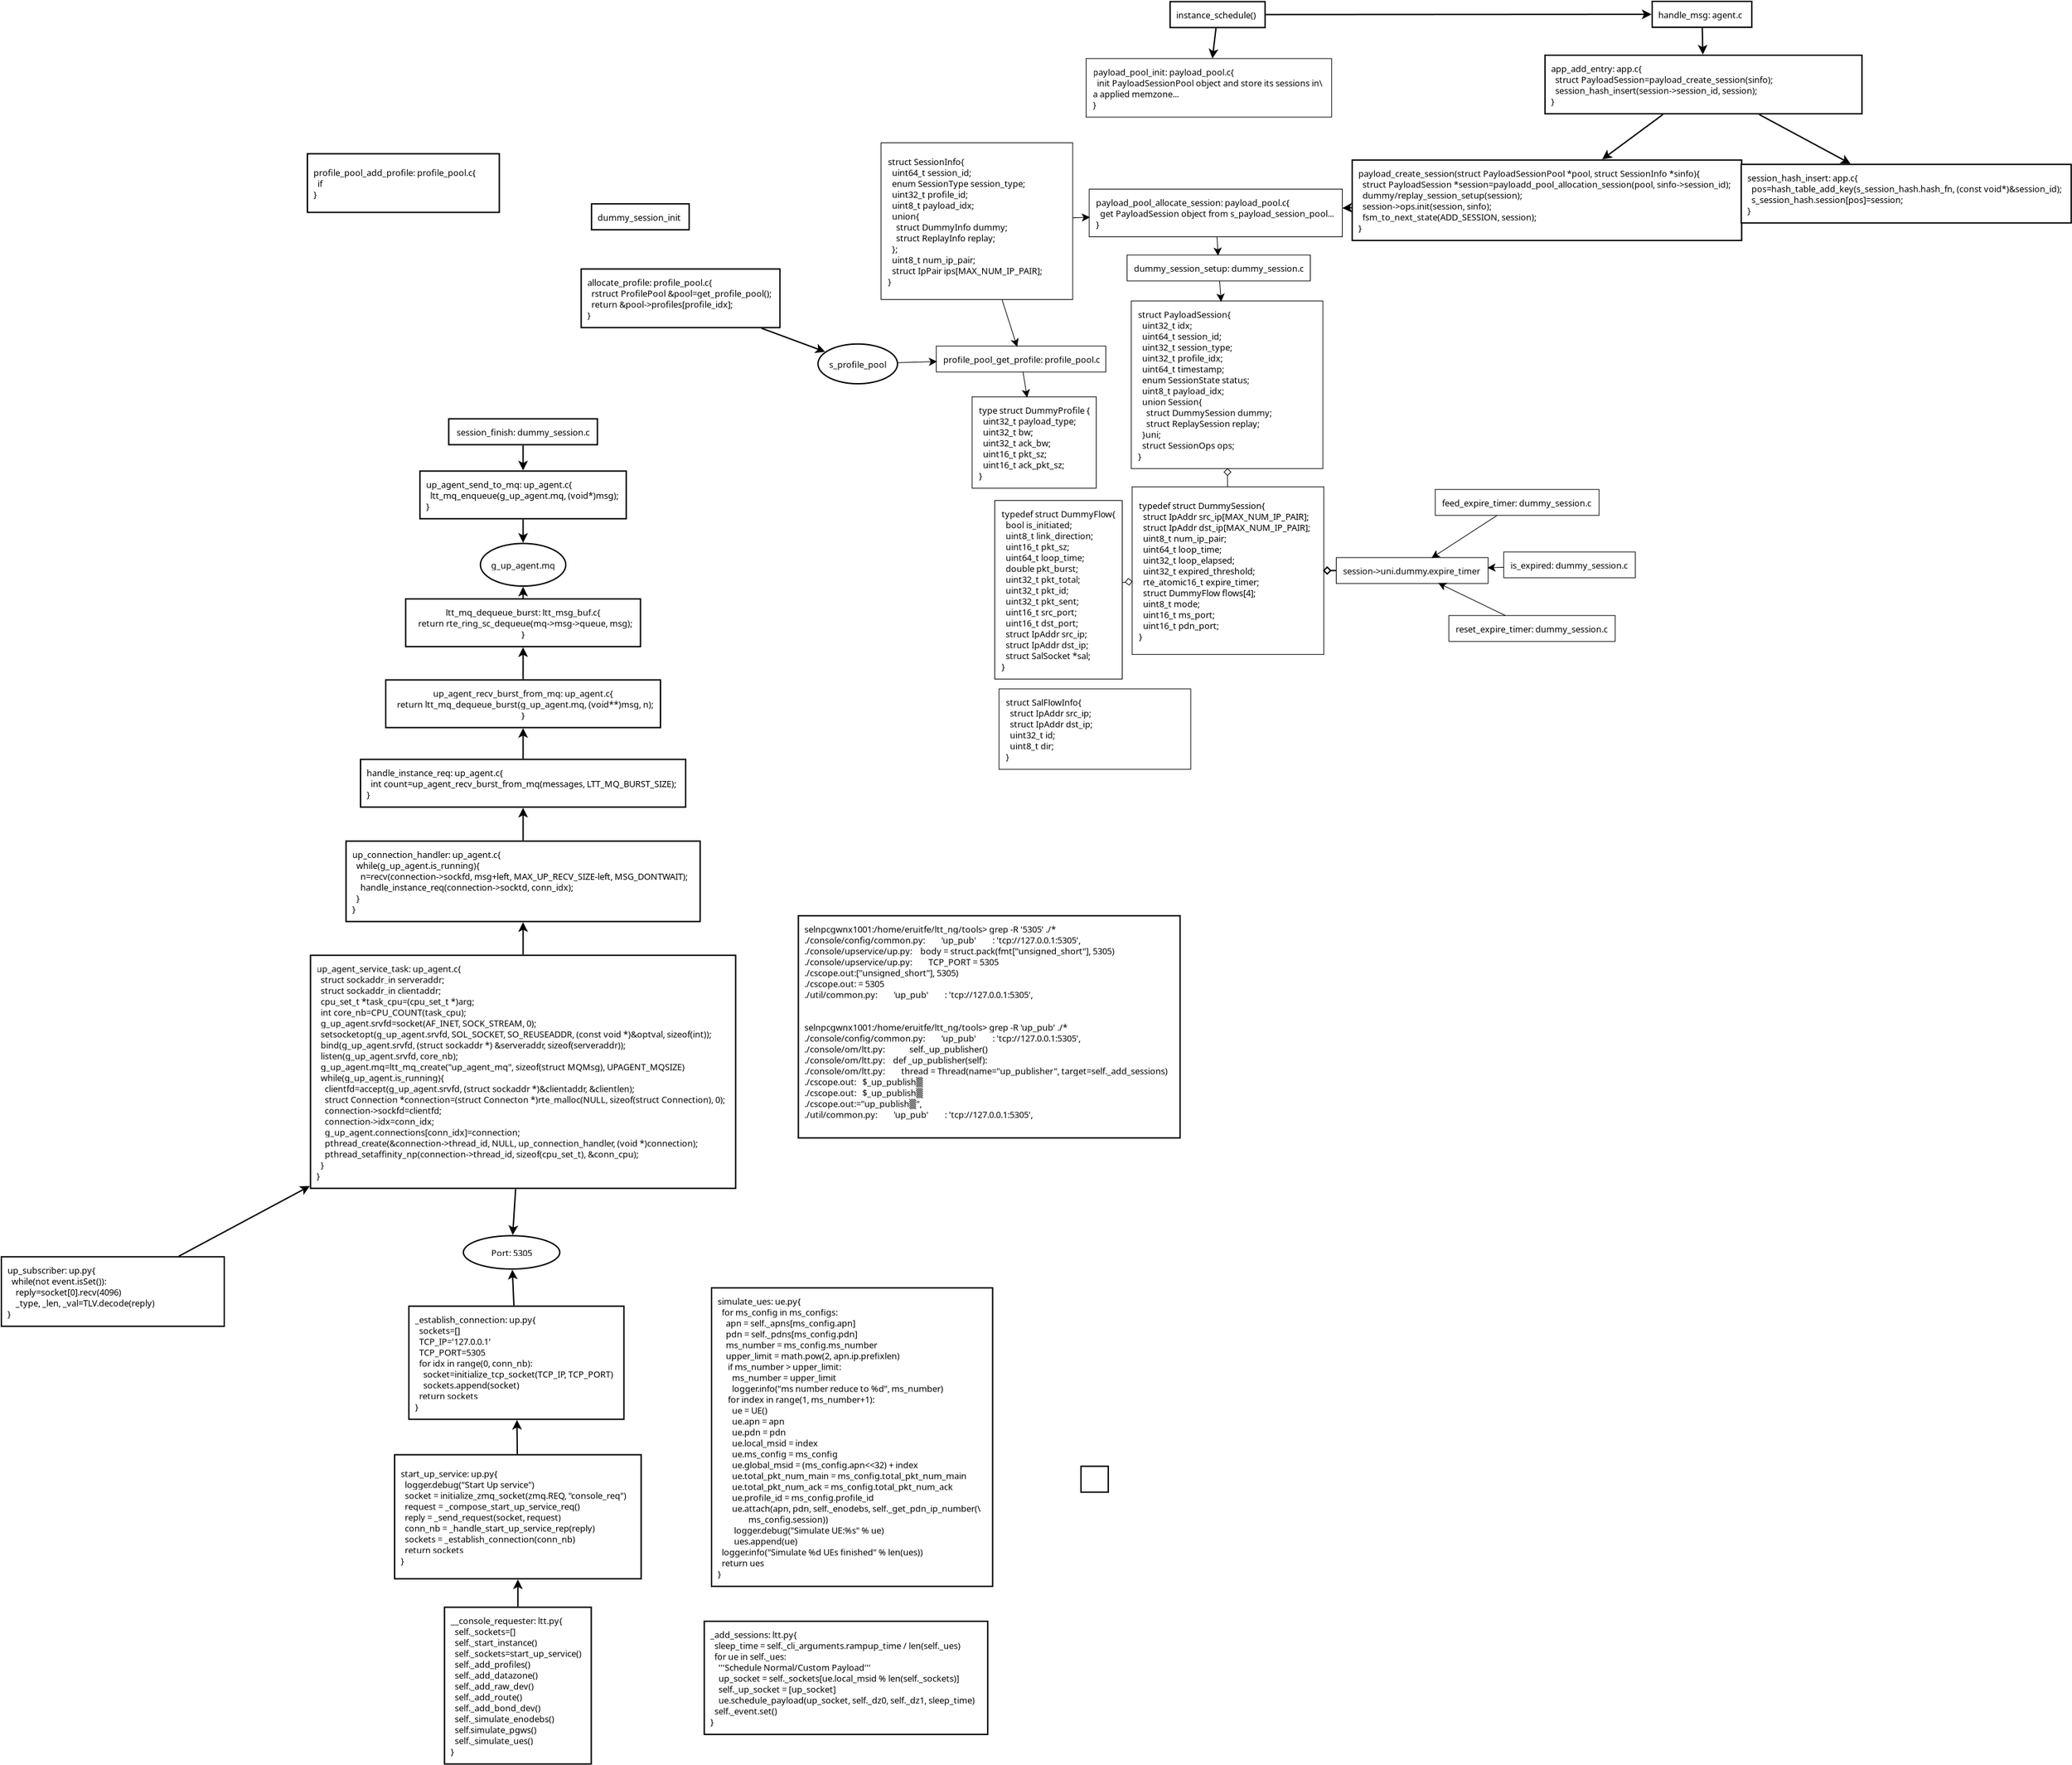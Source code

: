 <?xml version="1.0" encoding="UTF-8"?>
<dia:diagram xmlns:dia="http://www.lysator.liu.se/~alla/dia/">
  <dia:layer name="Background" visible="true" active="true">
    <dia:object type="Flowchart - Box" version="0" id="O0">
      <dia:attribute name="obj_pos">
        <dia:point val="83.778,23.299"/>
      </dia:attribute>
      <dia:attribute name="obj_bb">
        <dia:rectangle val="83.778,23.299;92.566,29.999"/>
      </dia:attribute>
      <dia:attribute name="elem_corner">
        <dia:point val="83.778,23.299"/>
      </dia:attribute>
      <dia:attribute name="elem_width">
        <dia:real val="8.788"/>
      </dia:attribute>
      <dia:attribute name="elem_height">
        <dia:real val="6.7"/>
      </dia:attribute>
      <dia:attribute name="border_width">
        <dia:real val="1.175e-038"/>
      </dia:attribute>
      <dia:attribute name="show_background">
        <dia:boolean val="true"/>
      </dia:attribute>
      <dia:attribute name="padding">
        <dia:real val="0.5"/>
      </dia:attribute>
      <dia:attribute name="text">
        <dia:composite type="text">
          <dia:attribute name="string">
            <dia:string>#type struct DummyProfile {
  uint32_t payload_type;
  uint32_t bw;
  uint32_t ack_bw;
  uint16_t pkt_sz;
  uint16_t ack_pkt_sz;
}#</dia:string>
          </dia:attribute>
          <dia:attribute name="font">
            <dia:font family="sans" style="0" name="Helvetica"/>
          </dia:attribute>
          <dia:attribute name="height">
            <dia:real val="0.8"/>
          </dia:attribute>
          <dia:attribute name="pos">
            <dia:point val="84.278,24.489"/>
          </dia:attribute>
          <dia:attribute name="color">
            <dia:color val="#000000"/>
          </dia:attribute>
          <dia:attribute name="alignment">
            <dia:enum val="0"/>
          </dia:attribute>
        </dia:composite>
      </dia:attribute>
    </dia:object>
    <dia:object type="Flowchart - Box" version="0" id="O1">
      <dia:attribute name="obj_pos">
        <dia:point val="85.444,30.904"/>
      </dia:attribute>
      <dia:attribute name="obj_bb">
        <dia:rectangle val="85.444,30.904;94.466,44.004"/>
      </dia:attribute>
      <dia:attribute name="elem_corner">
        <dia:point val="85.444,30.904"/>
      </dia:attribute>
      <dia:attribute name="elem_width">
        <dia:real val="9.023"/>
      </dia:attribute>
      <dia:attribute name="elem_height">
        <dia:real val="13.1"/>
      </dia:attribute>
      <dia:attribute name="border_width">
        <dia:real val="1.175e-038"/>
      </dia:attribute>
      <dia:attribute name="show_background">
        <dia:boolean val="true"/>
      </dia:attribute>
      <dia:attribute name="padding">
        <dia:real val="0.5"/>
      </dia:attribute>
      <dia:attribute name="text">
        <dia:composite type="text">
          <dia:attribute name="string">
            <dia:string>#typedef struct DummyFlow{
  bool is_initiated;
  uint8_t link_direction;
  uint16_t pkt_sz;
  uint64_t loop_time;
  double pkt_burst;
  uint32_t pkt_total;
  uint32_t pkt_id;
  uint32_t pkt_sent;
  uint16_t src_port;
  uint16_t dst_port;
  struct IpAddr src_ip;
  struct IpAddr dst_ip;
  struct SalSocket *sal;
}#</dia:string>
          </dia:attribute>
          <dia:attribute name="font">
            <dia:font family="sans" style="0" name="Helvetica"/>
          </dia:attribute>
          <dia:attribute name="height">
            <dia:real val="0.8"/>
          </dia:attribute>
          <dia:attribute name="pos">
            <dia:point val="85.944,32.094"/>
          </dia:attribute>
          <dia:attribute name="color">
            <dia:color val="#000000"/>
          </dia:attribute>
          <dia:attribute name="alignment">
            <dia:enum val="0"/>
          </dia:attribute>
        </dia:composite>
      </dia:attribute>
    </dia:object>
    <dia:object type="Flowchart - Box" version="0" id="O2">
      <dia:attribute name="obj_pos">
        <dia:point val="95.358,29.899"/>
      </dia:attribute>
      <dia:attribute name="obj_bb">
        <dia:rectangle val="95.358,29.899;109.419,42.199"/>
      </dia:attribute>
      <dia:attribute name="elem_corner">
        <dia:point val="95.358,29.899"/>
      </dia:attribute>
      <dia:attribute name="elem_width">
        <dia:real val="14.061"/>
      </dia:attribute>
      <dia:attribute name="elem_height">
        <dia:real val="12.3"/>
      </dia:attribute>
      <dia:attribute name="border_width">
        <dia:real val="1.175e-038"/>
      </dia:attribute>
      <dia:attribute name="show_background">
        <dia:boolean val="true"/>
      </dia:attribute>
      <dia:attribute name="padding">
        <dia:real val="0.5"/>
      </dia:attribute>
      <dia:attribute name="text">
        <dia:composite type="text">
          <dia:attribute name="string">
            <dia:string>#typedef struct DummySession{
  struct IpAddr src_ip[MAX_NUM_IP_PAIR];
  struct IpAddr dst_ip[MAX_NUM_IP_PAIR];
  uint8_t num_ip_pair;
  uint64_t loop_time;
  uint32_t loop_elapsed;
  uint32_t expired_threshold;
  rte_atomic16_t expire_timer;
  struct DummyFlow flows[4];
  uint8_t mode;
  uint16_t ms_port;
  uint16_t pdn_port;
}#</dia:string>
          </dia:attribute>
          <dia:attribute name="font">
            <dia:font family="sans" style="0" name="Helvetica"/>
          </dia:attribute>
          <dia:attribute name="height">
            <dia:real val="0.8"/>
          </dia:attribute>
          <dia:attribute name="pos">
            <dia:point val="95.858,31.489"/>
          </dia:attribute>
          <dia:attribute name="color">
            <dia:color val="#000000"/>
          </dia:attribute>
          <dia:attribute name="alignment">
            <dia:enum val="0"/>
          </dia:attribute>
        </dia:composite>
      </dia:attribute>
    </dia:object>
    <dia:object type="Standard - Line" version="0" id="O3">
      <dia:attribute name="obj_pos">
        <dia:point val="94.466,36.944"/>
      </dia:attribute>
      <dia:attribute name="obj_bb">
        <dia:rectangle val="94.466,36.623;95.358,37.12"/>
      </dia:attribute>
      <dia:attribute name="conn_endpoints">
        <dia:point val="94.466,36.944"/>
        <dia:point val="95.358,36.843"/>
      </dia:attribute>
      <dia:attribute name="numcp">
        <dia:int val="1"/>
      </dia:attribute>
      <dia:attribute name="line_width">
        <dia:real val="1.175e-038"/>
      </dia:attribute>
      <dia:attribute name="end_arrow">
        <dia:enum val="4"/>
      </dia:attribute>
      <dia:attribute name="end_arrow_length">
        <dia:real val="0.5"/>
      </dia:attribute>
      <dia:attribute name="end_arrow_width">
        <dia:real val="0.5"/>
      </dia:attribute>
      <dia:connections>
        <dia:connection handle="0" to="O1" connection="16"/>
        <dia:connection handle="1" to="O2" connection="16"/>
      </dia:connections>
    </dia:object>
    <dia:object type="Flowchart - Box" version="0" id="O4">
      <dia:attribute name="obj_pos">
        <dia:point val="95.296,16.268"/>
      </dia:attribute>
      <dia:attribute name="obj_bb">
        <dia:rectangle val="95.296,16.268;109.358,28.568"/>
      </dia:attribute>
      <dia:attribute name="elem_corner">
        <dia:point val="95.296,16.268"/>
      </dia:attribute>
      <dia:attribute name="elem_width">
        <dia:real val="14.061"/>
      </dia:attribute>
      <dia:attribute name="elem_height">
        <dia:real val="12.3"/>
      </dia:attribute>
      <dia:attribute name="border_width">
        <dia:real val="1.175e-038"/>
      </dia:attribute>
      <dia:attribute name="show_background">
        <dia:boolean val="true"/>
      </dia:attribute>
      <dia:attribute name="padding">
        <dia:real val="0.5"/>
      </dia:attribute>
      <dia:attribute name="text">
        <dia:composite type="text">
          <dia:attribute name="string">
            <dia:string>#struct PayloadSession{
  uint32_t idx;
  uint64_t session_id;
  uint32_t session_type;
  uint32_t profile_idx;
  uint64_t timestamp;
  enum SessionState status;
  uint8_t payload_idx;
  union Session{
    struct DummySession dummy;
    struct ReplaySession replay;
  }uni;
  struct SessionOps ops;
}#</dia:string>
          </dia:attribute>
          <dia:attribute name="font">
            <dia:font family="sans" style="0" name="Helvetica"/>
          </dia:attribute>
          <dia:attribute name="height">
            <dia:real val="0.8"/>
          </dia:attribute>
          <dia:attribute name="pos">
            <dia:point val="95.796,17.458"/>
          </dia:attribute>
          <dia:attribute name="color">
            <dia:color val="#000000"/>
          </dia:attribute>
          <dia:attribute name="alignment">
            <dia:enum val="0"/>
          </dia:attribute>
        </dia:composite>
      </dia:attribute>
    </dia:object>
    <dia:object type="Standard - Line" version="0" id="O5">
      <dia:attribute name="obj_pos">
        <dia:point val="102.361,29.899"/>
      </dia:attribute>
      <dia:attribute name="obj_bb">
        <dia:rectangle val="102.106,28.568;102.606,29.899"/>
      </dia:attribute>
      <dia:attribute name="conn_endpoints">
        <dia:point val="102.361,29.899"/>
        <dia:point val="102.355,28.568"/>
      </dia:attribute>
      <dia:attribute name="numcp">
        <dia:int val="1"/>
      </dia:attribute>
      <dia:attribute name="line_width">
        <dia:real val="1.175e-038"/>
      </dia:attribute>
      <dia:attribute name="end_arrow">
        <dia:enum val="4"/>
      </dia:attribute>
      <dia:attribute name="end_arrow_length">
        <dia:real val="0.5"/>
      </dia:attribute>
      <dia:attribute name="end_arrow_width">
        <dia:real val="0.5"/>
      </dia:attribute>
      <dia:connections>
        <dia:connection handle="0" to="O2" connection="16"/>
        <dia:connection handle="1" to="O4" connection="16"/>
      </dia:connections>
    </dia:object>
    <dia:object type="Flowchart - Box" version="0" id="O6">
      <dia:attribute name="obj_pos">
        <dia:point val="85.597,44.728"/>
      </dia:attribute>
      <dia:attribute name="obj_bb">
        <dia:rectangle val="85.597,44.728;99.658,50.628"/>
      </dia:attribute>
      <dia:attribute name="elem_corner">
        <dia:point val="85.597,44.728"/>
      </dia:attribute>
      <dia:attribute name="elem_width">
        <dia:real val="14.061"/>
      </dia:attribute>
      <dia:attribute name="elem_height">
        <dia:real val="5.9"/>
      </dia:attribute>
      <dia:attribute name="border_width">
        <dia:real val="1.175e-038"/>
      </dia:attribute>
      <dia:attribute name="show_background">
        <dia:boolean val="true"/>
      </dia:attribute>
      <dia:attribute name="padding">
        <dia:real val="0.5"/>
      </dia:attribute>
      <dia:attribute name="text">
        <dia:composite type="text">
          <dia:attribute name="string">
            <dia:string>#struct SalFlowInfo{
  struct IpAddr src_ip;
  struct IpAddr dst_ip;
  uint32_t id;
  uint8_t dir;
}#</dia:string>
          </dia:attribute>
          <dia:attribute name="font">
            <dia:font family="sans" style="0" name="Helvetica"/>
          </dia:attribute>
          <dia:attribute name="height">
            <dia:real val="0.8"/>
          </dia:attribute>
          <dia:attribute name="pos">
            <dia:point val="86.097,45.918"/>
          </dia:attribute>
          <dia:attribute name="color">
            <dia:color val="#000000"/>
          </dia:attribute>
          <dia:attribute name="alignment">
            <dia:enum val="0"/>
          </dia:attribute>
        </dia:composite>
      </dia:attribute>
    </dia:object>
    <dia:object type="Flowchart - Box" version="0" id="O7">
      <dia:attribute name="obj_pos">
        <dia:point val="76.942,4.654"/>
      </dia:attribute>
      <dia:attribute name="obj_bb">
        <dia:rectangle val="76.942,4.654;91.004,16.154"/>
      </dia:attribute>
      <dia:attribute name="elem_corner">
        <dia:point val="76.942,4.654"/>
      </dia:attribute>
      <dia:attribute name="elem_width">
        <dia:real val="14.061"/>
      </dia:attribute>
      <dia:attribute name="elem_height">
        <dia:real val="11.5"/>
      </dia:attribute>
      <dia:attribute name="border_width">
        <dia:real val="1.175e-038"/>
      </dia:attribute>
      <dia:attribute name="show_background">
        <dia:boolean val="true"/>
      </dia:attribute>
      <dia:attribute name="padding">
        <dia:real val="0.5"/>
      </dia:attribute>
      <dia:attribute name="text">
        <dia:composite type="text">
          <dia:attribute name="string">
            <dia:string>#struct SessionInfo{
  uint64_t session_id;
  enum SessionType session_type;
  uint32_t profile_id;
  uint8_t payload_idx;
  union{
    struct DummyInfo dummy;
    struct ReplayInfo replay;
  };
  uint8_t num_ip_pair;
  struct IpPair ips[MAX_NUM_IP_PAIR];
}#</dia:string>
          </dia:attribute>
          <dia:attribute name="font">
            <dia:font family="sans" style="0" name="Helvetica"/>
          </dia:attribute>
          <dia:attribute name="height">
            <dia:real val="0.8"/>
          </dia:attribute>
          <dia:attribute name="pos">
            <dia:point val="77.442,6.244"/>
          </dia:attribute>
          <dia:attribute name="color">
            <dia:color val="#000000"/>
          </dia:attribute>
          <dia:attribute name="alignment">
            <dia:enum val="0"/>
          </dia:attribute>
        </dia:composite>
      </dia:attribute>
    </dia:object>
    <dia:object type="Flowchart - Box" version="0" id="O8">
      <dia:attribute name="obj_pos">
        <dia:point val="95.249,12.89"/>
      </dia:attribute>
      <dia:attribute name="obj_bb">
        <dia:rectangle val="95.249,12.89;108.172,14.79"/>
      </dia:attribute>
      <dia:attribute name="elem_corner">
        <dia:point val="95.249,12.89"/>
      </dia:attribute>
      <dia:attribute name="elem_width">
        <dia:real val="12.922"/>
      </dia:attribute>
      <dia:attribute name="elem_height">
        <dia:real val="1.9"/>
      </dia:attribute>
      <dia:attribute name="border_width">
        <dia:real val="1.175e-038"/>
      </dia:attribute>
      <dia:attribute name="show_background">
        <dia:boolean val="true"/>
      </dia:attribute>
      <dia:attribute name="padding">
        <dia:real val="0.5"/>
      </dia:attribute>
      <dia:attribute name="text">
        <dia:composite type="text">
          <dia:attribute name="string">
            <dia:string>#dummy_session_setup: dummy_session.c#</dia:string>
          </dia:attribute>
          <dia:attribute name="font">
            <dia:font family="sans" style="0" name="Helvetica"/>
          </dia:attribute>
          <dia:attribute name="height">
            <dia:real val="0.8"/>
          </dia:attribute>
          <dia:attribute name="pos">
            <dia:point val="95.749,14.08"/>
          </dia:attribute>
          <dia:attribute name="color">
            <dia:color val="#000000"/>
          </dia:attribute>
          <dia:attribute name="alignment">
            <dia:enum val="0"/>
          </dia:attribute>
        </dia:composite>
      </dia:attribute>
    </dia:object>
    <dia:object type="Standard - Line" version="0" id="O9">
      <dia:attribute name="obj_pos">
        <dia:point val="101.779,14.789"/>
      </dia:attribute>
      <dia:attribute name="obj_bb">
        <dia:rectangle val="101.6,14.789;102.099,16.268"/>
      </dia:attribute>
      <dia:attribute name="conn_endpoints">
        <dia:point val="101.779,14.789"/>
        <dia:point val="101.885,16.268"/>
      </dia:attribute>
      <dia:attribute name="numcp">
        <dia:int val="1"/>
      </dia:attribute>
      <dia:attribute name="line_width">
        <dia:real val="1.175e-038"/>
      </dia:attribute>
      <dia:attribute name="end_arrow">
        <dia:enum val="22"/>
      </dia:attribute>
      <dia:attribute name="end_arrow_length">
        <dia:real val="0.5"/>
      </dia:attribute>
      <dia:attribute name="end_arrow_width">
        <dia:real val="0.5"/>
      </dia:attribute>
      <dia:connections>
        <dia:connection handle="0" to="O8" connection="16"/>
        <dia:connection handle="1" to="O4" connection="16"/>
      </dia:connections>
    </dia:object>
    <dia:object type="Flowchart - Box" version="0" id="O10">
      <dia:attribute name="obj_pos">
        <dia:point val="92.532,8.058"/>
      </dia:attribute>
      <dia:attribute name="obj_bb">
        <dia:rectangle val="92.532,8.058;110.458,11.558"/>
      </dia:attribute>
      <dia:attribute name="elem_corner">
        <dia:point val="92.532,8.058"/>
      </dia:attribute>
      <dia:attribute name="elem_width">
        <dia:real val="17.925"/>
      </dia:attribute>
      <dia:attribute name="elem_height">
        <dia:real val="3.5"/>
      </dia:attribute>
      <dia:attribute name="border_width">
        <dia:real val="1.175e-038"/>
      </dia:attribute>
      <dia:attribute name="show_background">
        <dia:boolean val="true"/>
      </dia:attribute>
      <dia:attribute name="padding">
        <dia:real val="0.5"/>
      </dia:attribute>
      <dia:attribute name="text">
        <dia:composite type="text">
          <dia:attribute name="string">
            <dia:string>#payload_pool_allocate_session: payload_pool.c{
  get PayloadSession object from s_payload_session_pool...
}#</dia:string>
          </dia:attribute>
          <dia:attribute name="font">
            <dia:font family="sans" style="0" name="Helvetica"/>
          </dia:attribute>
          <dia:attribute name="height">
            <dia:real val="0.8"/>
          </dia:attribute>
          <dia:attribute name="pos">
            <dia:point val="93.032,9.248"/>
          </dia:attribute>
          <dia:attribute name="color">
            <dia:color val="#000000"/>
          </dia:attribute>
          <dia:attribute name="alignment">
            <dia:enum val="0"/>
          </dia:attribute>
        </dia:composite>
      </dia:attribute>
    </dia:object>
    <dia:object type="Standard - Line" version="0" id="O11">
      <dia:attribute name="obj_pos">
        <dia:point val="101.589,11.557"/>
      </dia:attribute>
      <dia:attribute name="obj_bb">
        <dia:rectangle val="101.384,11.557;101.883,12.89"/>
      </dia:attribute>
      <dia:attribute name="conn_endpoints">
        <dia:point val="101.589,11.557"/>
        <dia:point val="101.66,12.89"/>
      </dia:attribute>
      <dia:attribute name="numcp">
        <dia:int val="1"/>
      </dia:attribute>
      <dia:attribute name="line_width">
        <dia:real val="1.175e-038"/>
      </dia:attribute>
      <dia:attribute name="end_arrow">
        <dia:enum val="22"/>
      </dia:attribute>
      <dia:attribute name="end_arrow_length">
        <dia:real val="0.5"/>
      </dia:attribute>
      <dia:attribute name="end_arrow_width">
        <dia:real val="0.5"/>
      </dia:attribute>
      <dia:connections>
        <dia:connection handle="0" to="O10" connection="16"/>
        <dia:connection handle="1" to="O8" connection="16"/>
      </dia:connections>
    </dia:object>
    <dia:object type="Flowchart - Box" version="0" id="O12">
      <dia:attribute name="obj_pos">
        <dia:point val="92.386,-1.521"/>
      </dia:attribute>
      <dia:attribute name="obj_bb">
        <dia:rectangle val="92.386,-1.521;109.594,2.779"/>
      </dia:attribute>
      <dia:attribute name="elem_corner">
        <dia:point val="92.386,-1.521"/>
      </dia:attribute>
      <dia:attribute name="elem_width">
        <dia:real val="17.208"/>
      </dia:attribute>
      <dia:attribute name="elem_height">
        <dia:real val="4.3"/>
      </dia:attribute>
      <dia:attribute name="border_width">
        <dia:real val="1.175e-038"/>
      </dia:attribute>
      <dia:attribute name="show_background">
        <dia:boolean val="true"/>
      </dia:attribute>
      <dia:attribute name="padding">
        <dia:real val="0.5"/>
      </dia:attribute>
      <dia:attribute name="text">
        <dia:composite type="text">
          <dia:attribute name="string">
            <dia:string>#payload_pool_init: payload_pool.c{
  init PayloadSessionPool object and store its sessions in\
a applied memzone...
}#</dia:string>
          </dia:attribute>
          <dia:attribute name="font">
            <dia:font family="sans" style="0" name="Helvetica"/>
          </dia:attribute>
          <dia:attribute name="height">
            <dia:real val="0.8"/>
          </dia:attribute>
          <dia:attribute name="pos">
            <dia:point val="92.886,-0.331"/>
          </dia:attribute>
          <dia:attribute name="color">
            <dia:color val="#000000"/>
          </dia:attribute>
          <dia:attribute name="alignment">
            <dia:enum val="0"/>
          </dia:attribute>
        </dia:composite>
      </dia:attribute>
    </dia:object>
    <dia:object type="Flowchart - Box" version="0" id="O13">
      <dia:attribute name="obj_pos">
        <dia:point val="81.194,19.576"/>
      </dia:attribute>
      <dia:attribute name="obj_bb">
        <dia:rectangle val="81.194,19.576;93.224,21.476"/>
      </dia:attribute>
      <dia:attribute name="elem_corner">
        <dia:point val="81.194,19.576"/>
      </dia:attribute>
      <dia:attribute name="elem_width">
        <dia:real val="12.03"/>
      </dia:attribute>
      <dia:attribute name="elem_height">
        <dia:real val="1.9"/>
      </dia:attribute>
      <dia:attribute name="border_width">
        <dia:real val="1.175e-038"/>
      </dia:attribute>
      <dia:attribute name="show_background">
        <dia:boolean val="true"/>
      </dia:attribute>
      <dia:attribute name="padding">
        <dia:real val="0.5"/>
      </dia:attribute>
      <dia:attribute name="text">
        <dia:composite type="text">
          <dia:attribute name="string">
            <dia:string>#profile_pool_get_profile: profile_pool.c#</dia:string>
          </dia:attribute>
          <dia:attribute name="font">
            <dia:font family="sans" style="0" name="Helvetica"/>
          </dia:attribute>
          <dia:attribute name="height">
            <dia:real val="0.8"/>
          </dia:attribute>
          <dia:attribute name="pos">
            <dia:point val="81.694,20.766"/>
          </dia:attribute>
          <dia:attribute name="color">
            <dia:color val="#000000"/>
          </dia:attribute>
          <dia:attribute name="alignment">
            <dia:enum val="0"/>
          </dia:attribute>
        </dia:composite>
      </dia:attribute>
    </dia:object>
    <dia:object type="Standard - Line" version="0" id="O14">
      <dia:attribute name="obj_pos">
        <dia:point val="85.811,16.153"/>
      </dia:attribute>
      <dia:attribute name="obj_bb">
        <dia:rectangle val="85.811,16.153;86.991,19.576"/>
      </dia:attribute>
      <dia:attribute name="conn_endpoints">
        <dia:point val="85.811,16.153"/>
        <dia:point val="86.905,19.576"/>
      </dia:attribute>
      <dia:attribute name="numcp">
        <dia:int val="1"/>
      </dia:attribute>
      <dia:attribute name="line_width">
        <dia:real val="1.175e-038"/>
      </dia:attribute>
      <dia:attribute name="end_arrow">
        <dia:enum val="22"/>
      </dia:attribute>
      <dia:attribute name="end_arrow_length">
        <dia:real val="0.5"/>
      </dia:attribute>
      <dia:attribute name="end_arrow_width">
        <dia:real val="0.5"/>
      </dia:attribute>
      <dia:connections>
        <dia:connection handle="0" to="O7" connection="16"/>
        <dia:connection handle="1" to="O13" connection="16"/>
      </dia:connections>
    </dia:object>
    <dia:object type="Standard - Line" version="0" id="O15">
      <dia:attribute name="obj_pos">
        <dia:point val="87.358,21.474"/>
      </dia:attribute>
      <dia:attribute name="obj_bb">
        <dia:rectangle val="87.32,21.474;87.814,23.3"/>
      </dia:attribute>
      <dia:attribute name="conn_endpoints">
        <dia:point val="87.358,21.474"/>
        <dia:point val="87.645,23.3"/>
      </dia:attribute>
      <dia:attribute name="numcp">
        <dia:int val="1"/>
      </dia:attribute>
      <dia:attribute name="line_width">
        <dia:real val="1.175e-038"/>
      </dia:attribute>
      <dia:attribute name="end_arrow">
        <dia:enum val="22"/>
      </dia:attribute>
      <dia:attribute name="end_arrow_length">
        <dia:real val="0.5"/>
      </dia:attribute>
      <dia:attribute name="end_arrow_width">
        <dia:real val="0.5"/>
      </dia:attribute>
      <dia:connections>
        <dia:connection handle="0" to="O13" connection="16"/>
        <dia:connection handle="1" to="O0" connection="16"/>
      </dia:connections>
    </dia:object>
    <dia:object type="Standard - Line" version="0" id="O16">
      <dia:attribute name="obj_pos">
        <dia:point val="78.11,20.794"/>
      </dia:attribute>
      <dia:attribute name="obj_bb">
        <dia:rectangle val="78.11,20.468;81.193,20.968"/>
      </dia:attribute>
      <dia:attribute name="conn_endpoints">
        <dia:point val="78.11,20.794"/>
        <dia:point val="81.193,20.703"/>
      </dia:attribute>
      <dia:attribute name="numcp">
        <dia:int val="1"/>
      </dia:attribute>
      <dia:attribute name="line_width">
        <dia:real val="1.175e-038"/>
      </dia:attribute>
      <dia:attribute name="end_arrow">
        <dia:enum val="22"/>
      </dia:attribute>
      <dia:attribute name="end_arrow_length">
        <dia:real val="0.5"/>
      </dia:attribute>
      <dia:attribute name="end_arrow_width">
        <dia:real val="0.5"/>
      </dia:attribute>
      <dia:connections>
        <dia:connection handle="0" to="O25" connection="16"/>
        <dia:connection handle="1" to="O13" connection="16"/>
      </dia:connections>
    </dia:object>
    <dia:object type="Standard - Line" version="0" id="O17">
      <dia:attribute name="obj_pos">
        <dia:point val="91.003,10.165"/>
      </dia:attribute>
      <dia:attribute name="obj_bb">
        <dia:rectangle val="91.003,9.88;92.532,10.38"/>
      </dia:attribute>
      <dia:attribute name="conn_endpoints">
        <dia:point val="91.003,10.165"/>
        <dia:point val="92.532,10.113"/>
      </dia:attribute>
      <dia:attribute name="numcp">
        <dia:int val="1"/>
      </dia:attribute>
      <dia:attribute name="line_width">
        <dia:real val="1.175e-038"/>
      </dia:attribute>
      <dia:attribute name="end_arrow">
        <dia:enum val="22"/>
      </dia:attribute>
      <dia:attribute name="end_arrow_length">
        <dia:real val="0.5"/>
      </dia:attribute>
      <dia:attribute name="end_arrow_width">
        <dia:real val="0.5"/>
      </dia:attribute>
      <dia:connections>
        <dia:connection handle="0" to="O7" connection="16"/>
        <dia:connection handle="1" to="O10" connection="16"/>
      </dia:connections>
    </dia:object>
    <dia:object type="Flowchart - Box" version="0" id="O18">
      <dia:attribute name="obj_pos">
        <dia:point val="110.531,35.09"/>
      </dia:attribute>
      <dia:attribute name="obj_bb">
        <dia:rectangle val="110.531,35.09;121.276,36.99"/>
      </dia:attribute>
      <dia:attribute name="elem_corner">
        <dia:point val="110.531,35.09"/>
      </dia:attribute>
      <dia:attribute name="elem_width">
        <dia:real val="10.745"/>
      </dia:attribute>
      <dia:attribute name="elem_height">
        <dia:real val="1.9"/>
      </dia:attribute>
      <dia:attribute name="border_width">
        <dia:real val="1.175e-038"/>
      </dia:attribute>
      <dia:attribute name="show_background">
        <dia:boolean val="true"/>
      </dia:attribute>
      <dia:attribute name="padding">
        <dia:real val="0.5"/>
      </dia:attribute>
      <dia:attribute name="text">
        <dia:composite type="text">
          <dia:attribute name="string">
            <dia:string>#session-&gt;uni.dummy.expire_timer#</dia:string>
          </dia:attribute>
          <dia:attribute name="font">
            <dia:font family="sans" style="0" name="Helvetica"/>
          </dia:attribute>
          <dia:attribute name="height">
            <dia:real val="0.8"/>
          </dia:attribute>
          <dia:attribute name="pos">
            <dia:point val="111.031,36.281"/>
          </dia:attribute>
          <dia:attribute name="color">
            <dia:color val="#000000"/>
          </dia:attribute>
          <dia:attribute name="alignment">
            <dia:enum val="0"/>
          </dia:attribute>
        </dia:composite>
      </dia:attribute>
    </dia:object>
    <dia:object type="Flowchart - Box" version="0" id="O19">
      <dia:attribute name="obj_pos">
        <dia:point val="117.782,30.093"/>
      </dia:attribute>
      <dia:attribute name="obj_bb">
        <dia:rectangle val="117.782,30.093;129.429,31.993"/>
      </dia:attribute>
      <dia:attribute name="elem_corner">
        <dia:point val="117.782,30.093"/>
      </dia:attribute>
      <dia:attribute name="elem_width">
        <dia:real val="11.647"/>
      </dia:attribute>
      <dia:attribute name="elem_height">
        <dia:real val="1.9"/>
      </dia:attribute>
      <dia:attribute name="border_width">
        <dia:real val="1.175e-038"/>
      </dia:attribute>
      <dia:attribute name="show_background">
        <dia:boolean val="true"/>
      </dia:attribute>
      <dia:attribute name="padding">
        <dia:real val="0.5"/>
      </dia:attribute>
      <dia:attribute name="text">
        <dia:composite type="text">
          <dia:attribute name="string">
            <dia:string>#feed_expire_timer: dummy_session.c#</dia:string>
          </dia:attribute>
          <dia:attribute name="font">
            <dia:font family="sans" style="0" name="Helvetica"/>
          </dia:attribute>
          <dia:attribute name="height">
            <dia:real val="0.8"/>
          </dia:attribute>
          <dia:attribute name="pos">
            <dia:point val="118.282,31.283"/>
          </dia:attribute>
          <dia:attribute name="color">
            <dia:color val="#000000"/>
          </dia:attribute>
          <dia:attribute name="alignment">
            <dia:enum val="0"/>
          </dia:attribute>
        </dia:composite>
      </dia:attribute>
    </dia:object>
    <dia:object type="Standard - Line" version="0" id="O20">
      <dia:attribute name="obj_pos">
        <dia:point val="122.142,31.993"/>
      </dia:attribute>
      <dia:attribute name="obj_bb">
        <dia:rectangle val="117.367,31.993;122.142,35.091"/>
      </dia:attribute>
      <dia:attribute name="conn_endpoints">
        <dia:point val="122.142,31.993"/>
        <dia:point val="117.367,35.091"/>
      </dia:attribute>
      <dia:attribute name="numcp">
        <dia:int val="1"/>
      </dia:attribute>
      <dia:attribute name="line_width">
        <dia:real val="1.175e-038"/>
      </dia:attribute>
      <dia:attribute name="end_arrow">
        <dia:enum val="22"/>
      </dia:attribute>
      <dia:attribute name="end_arrow_length">
        <dia:real val="0.5"/>
      </dia:attribute>
      <dia:attribute name="end_arrow_width">
        <dia:real val="0.5"/>
      </dia:attribute>
      <dia:connections>
        <dia:connection handle="0" to="O19" connection="16"/>
        <dia:connection handle="1" to="O18" connection="16"/>
      </dia:connections>
    </dia:object>
    <dia:object type="Flowchart - Box" version="0" id="O21">
      <dia:attribute name="obj_pos">
        <dia:point val="122.752,34.678"/>
      </dia:attribute>
      <dia:attribute name="obj_bb">
        <dia:rectangle val="122.752,34.678;132.135,36.578"/>
      </dia:attribute>
      <dia:attribute name="elem_corner">
        <dia:point val="122.752,34.678"/>
      </dia:attribute>
      <dia:attribute name="elem_width">
        <dia:real val="9.383"/>
      </dia:attribute>
      <dia:attribute name="elem_height">
        <dia:real val="1.9"/>
      </dia:attribute>
      <dia:attribute name="border_width">
        <dia:real val="1.175e-038"/>
      </dia:attribute>
      <dia:attribute name="show_background">
        <dia:boolean val="true"/>
      </dia:attribute>
      <dia:attribute name="padding">
        <dia:real val="0.5"/>
      </dia:attribute>
      <dia:attribute name="text">
        <dia:composite type="text">
          <dia:attribute name="string">
            <dia:string>#is_expired: dummy_session.c#</dia:string>
          </dia:attribute>
          <dia:attribute name="font">
            <dia:font family="sans" style="0" name="Helvetica"/>
          </dia:attribute>
          <dia:attribute name="height">
            <dia:real val="0.8"/>
          </dia:attribute>
          <dia:attribute name="pos">
            <dia:point val="123.252,35.868"/>
          </dia:attribute>
          <dia:attribute name="color">
            <dia:color val="#000000"/>
          </dia:attribute>
          <dia:attribute name="alignment">
            <dia:enum val="0"/>
          </dia:attribute>
        </dia:composite>
      </dia:attribute>
    </dia:object>
    <dia:object type="Flowchart - Box" version="0" id="O22">
      <dia:attribute name="obj_pos">
        <dia:point val="118.749,39.343"/>
      </dia:attribute>
      <dia:attribute name="obj_bb">
        <dia:rectangle val="118.749,39.343;130.647,41.243"/>
      </dia:attribute>
      <dia:attribute name="elem_corner">
        <dia:point val="118.749,39.343"/>
      </dia:attribute>
      <dia:attribute name="elem_width">
        <dia:real val="11.897"/>
      </dia:attribute>
      <dia:attribute name="elem_height">
        <dia:real val="1.9"/>
      </dia:attribute>
      <dia:attribute name="border_width">
        <dia:real val="1.175e-038"/>
      </dia:attribute>
      <dia:attribute name="show_background">
        <dia:boolean val="true"/>
      </dia:attribute>
      <dia:attribute name="padding">
        <dia:real val="0.5"/>
      </dia:attribute>
      <dia:attribute name="text">
        <dia:composite type="text">
          <dia:attribute name="string">
            <dia:string>#reset_expire_timer: dummy_session.c#</dia:string>
          </dia:attribute>
          <dia:attribute name="font">
            <dia:font family="sans" style="0" name="Helvetica"/>
          </dia:attribute>
          <dia:attribute name="height">
            <dia:real val="0.8"/>
          </dia:attribute>
          <dia:attribute name="pos">
            <dia:point val="119.249,40.533"/>
          </dia:attribute>
          <dia:attribute name="color">
            <dia:color val="#000000"/>
          </dia:attribute>
          <dia:attribute name="alignment">
            <dia:enum val="0"/>
          </dia:attribute>
        </dia:composite>
      </dia:attribute>
    </dia:object>
    <dia:object type="Standard - Line" version="0" id="O23">
      <dia:attribute name="obj_pos">
        <dia:point val="122.734,39.344"/>
      </dia:attribute>
      <dia:attribute name="obj_bb">
        <dia:rectangle val="117.867,36.983;122.734,39.344"/>
      </dia:attribute>
      <dia:attribute name="conn_endpoints">
        <dia:point val="122.734,39.344"/>
        <dia:point val="117.867,36.99"/>
      </dia:attribute>
      <dia:attribute name="numcp">
        <dia:int val="1"/>
      </dia:attribute>
      <dia:attribute name="line_width">
        <dia:real val="1.175e-038"/>
      </dia:attribute>
      <dia:attribute name="end_arrow">
        <dia:enum val="22"/>
      </dia:attribute>
      <dia:attribute name="end_arrow_length">
        <dia:real val="0.5"/>
      </dia:attribute>
      <dia:attribute name="end_arrow_width">
        <dia:real val="0.5"/>
      </dia:attribute>
      <dia:connections>
        <dia:connection handle="0" to="O22" connection="16"/>
        <dia:connection handle="1" to="O18" connection="16"/>
      </dia:connections>
    </dia:object>
    <dia:object type="Standard - Line" version="0" id="O24">
      <dia:attribute name="obj_pos">
        <dia:point val="122.752,35.796"/>
      </dia:attribute>
      <dia:attribute name="obj_bb">
        <dia:rectangle val="121.275,35.581;122.752,36.081"/>
      </dia:attribute>
      <dia:attribute name="conn_endpoints">
        <dia:point val="122.752,35.796"/>
        <dia:point val="121.275,35.849"/>
      </dia:attribute>
      <dia:attribute name="numcp">
        <dia:int val="1"/>
      </dia:attribute>
      <dia:attribute name="line_width">
        <dia:real val="1.175e-038"/>
      </dia:attribute>
      <dia:attribute name="end_arrow">
        <dia:enum val="22"/>
      </dia:attribute>
      <dia:attribute name="end_arrow_length">
        <dia:real val="0.5"/>
      </dia:attribute>
      <dia:attribute name="end_arrow_width">
        <dia:real val="0.5"/>
      </dia:attribute>
      <dia:connections>
        <dia:connection handle="0" to="O21" connection="16"/>
        <dia:connection handle="1" to="O18" connection="16"/>
      </dia:connections>
    </dia:object>
    <dia:object type="Flowchart - Ellipse" version="0" id="O25">
      <dia:attribute name="obj_pos">
        <dia:point val="72.399,19.463"/>
      </dia:attribute>
      <dia:attribute name="obj_bb">
        <dia:rectangle val="72.349,19.413;78.114,22.345"/>
      </dia:attribute>
      <dia:attribute name="elem_corner">
        <dia:point val="72.399,19.463"/>
      </dia:attribute>
      <dia:attribute name="elem_width">
        <dia:real val="5.665"/>
      </dia:attribute>
      <dia:attribute name="elem_height">
        <dia:real val="2.833"/>
      </dia:attribute>
      <dia:attribute name="show_background">
        <dia:boolean val="true"/>
      </dia:attribute>
      <dia:attribute name="padding">
        <dia:real val="0.354"/>
      </dia:attribute>
      <dia:attribute name="text">
        <dia:composite type="text">
          <dia:attribute name="string">
            <dia:string>#s_profile_pool#</dia:string>
          </dia:attribute>
          <dia:attribute name="font">
            <dia:font family="sans" style="0" name="Helvetica"/>
          </dia:attribute>
          <dia:attribute name="height">
            <dia:real val="0.8"/>
          </dia:attribute>
          <dia:attribute name="pos">
            <dia:point val="75.232,21.119"/>
          </dia:attribute>
          <dia:attribute name="color">
            <dia:color val="#000000"/>
          </dia:attribute>
          <dia:attribute name="alignment">
            <dia:enum val="1"/>
          </dia:attribute>
        </dia:composite>
      </dia:attribute>
    </dia:object>
    <dia:object type="Flowchart - Box" version="0" id="O26">
      <dia:attribute name="obj_pos">
        <dia:point val="55.193,13.916"/>
      </dia:attribute>
      <dia:attribute name="obj_bb">
        <dia:rectangle val="55.143,13.867;69.321,18.267"/>
      </dia:attribute>
      <dia:attribute name="elem_corner">
        <dia:point val="55.193,13.916"/>
      </dia:attribute>
      <dia:attribute name="elem_width">
        <dia:real val="14.078"/>
      </dia:attribute>
      <dia:attribute name="elem_height">
        <dia:real val="4.3"/>
      </dia:attribute>
      <dia:attribute name="border_width">
        <dia:real val="0.1"/>
      </dia:attribute>
      <dia:attribute name="show_background">
        <dia:boolean val="true"/>
      </dia:attribute>
      <dia:attribute name="padding">
        <dia:real val="0.5"/>
      </dia:attribute>
      <dia:attribute name="text">
        <dia:composite type="text">
          <dia:attribute name="string">
            <dia:string>#allocate_profile: profile_pool.c{
  rstruct ProfilePool &amp;pool=get_profile_pool();
  return &amp;pool-&gt;profiles[profile_idx];
}#</dia:string>
          </dia:attribute>
          <dia:attribute name="font">
            <dia:font family="sans" style="0" name="Helvetica"/>
          </dia:attribute>
          <dia:attribute name="height">
            <dia:real val="0.8"/>
          </dia:attribute>
          <dia:attribute name="pos">
            <dia:point val="55.643,15.107"/>
          </dia:attribute>
          <dia:attribute name="color">
            <dia:color val="#000000"/>
          </dia:attribute>
          <dia:attribute name="alignment">
            <dia:enum val="0"/>
          </dia:attribute>
        </dia:composite>
      </dia:attribute>
    </dia:object>
    <dia:object type="Standard - Line" version="0" id="O27">
      <dia:attribute name="obj_pos">
        <dia:point val="68.175,18.267"/>
      </dia:attribute>
      <dia:attribute name="obj_bb">
        <dia:rectangle val="68.111,18.202;73.013,20.15"/>
      </dia:attribute>
      <dia:attribute name="conn_endpoints">
        <dia:point val="68.175,18.267"/>
        <dia:point val="72.908,20.019"/>
      </dia:attribute>
      <dia:attribute name="numcp">
        <dia:int val="1"/>
      </dia:attribute>
      <dia:attribute name="end_arrow">
        <dia:enum val="22"/>
      </dia:attribute>
      <dia:attribute name="end_arrow_length">
        <dia:real val="0.5"/>
      </dia:attribute>
      <dia:attribute name="end_arrow_width">
        <dia:real val="0.5"/>
      </dia:attribute>
      <dia:connections>
        <dia:connection handle="0" to="O26" connection="16"/>
        <dia:connection handle="1" to="O25" connection="16"/>
      </dia:connections>
    </dia:object>
    <dia:object type="Flowchart - Box" version="0" id="O28">
      <dia:attribute name="obj_pos">
        <dia:point val="34.857,5.462"/>
      </dia:attribute>
      <dia:attribute name="obj_bb">
        <dia:rectangle val="34.807,5.412;48.984,9.812"/>
      </dia:attribute>
      <dia:attribute name="elem_corner">
        <dia:point val="34.857,5.462"/>
      </dia:attribute>
      <dia:attribute name="elem_width">
        <dia:real val="14.078"/>
      </dia:attribute>
      <dia:attribute name="elem_height">
        <dia:real val="4.3"/>
      </dia:attribute>
      <dia:attribute name="border_width">
        <dia:real val="0.1"/>
      </dia:attribute>
      <dia:attribute name="show_background">
        <dia:boolean val="true"/>
      </dia:attribute>
      <dia:attribute name="padding">
        <dia:real val="0.5"/>
      </dia:attribute>
      <dia:attribute name="text">
        <dia:composite type="text">
          <dia:attribute name="string">
            <dia:string>#profile_pool_add_profile: profile_pool.c{
  if 
}#</dia:string>
          </dia:attribute>
          <dia:attribute name="font">
            <dia:font family="sans" style="0" name="Helvetica"/>
          </dia:attribute>
          <dia:attribute name="height">
            <dia:real val="0.8"/>
          </dia:attribute>
          <dia:attribute name="pos">
            <dia:point val="35.307,7.052"/>
          </dia:attribute>
          <dia:attribute name="color">
            <dia:color val="#000000"/>
          </dia:attribute>
          <dia:attribute name="alignment">
            <dia:enum val="0"/>
          </dia:attribute>
        </dia:composite>
      </dia:attribute>
    </dia:object>
    <dia:object type="Flowchart - Box" version="0" id="O29">
      <dia:attribute name="obj_pos">
        <dia:point val="55.872,9.142"/>
      </dia:attribute>
      <dia:attribute name="obj_bb">
        <dia:rectangle val="55.822,9.092;62.742,11.091"/>
      </dia:attribute>
      <dia:attribute name="elem_corner">
        <dia:point val="55.872,9.142"/>
      </dia:attribute>
      <dia:attribute name="elem_width">
        <dia:real val="6.82"/>
      </dia:attribute>
      <dia:attribute name="elem_height">
        <dia:real val="1.9"/>
      </dia:attribute>
      <dia:attribute name="border_width">
        <dia:real val="0.1"/>
      </dia:attribute>
      <dia:attribute name="show_background">
        <dia:boolean val="true"/>
      </dia:attribute>
      <dia:attribute name="padding">
        <dia:real val="0.5"/>
      </dia:attribute>
      <dia:attribute name="text">
        <dia:composite type="text">
          <dia:attribute name="string">
            <dia:string>#dummy_session_init#</dia:string>
          </dia:attribute>
          <dia:attribute name="font">
            <dia:font family="sans" style="0" name="Helvetica"/>
          </dia:attribute>
          <dia:attribute name="height">
            <dia:real val="0.8"/>
          </dia:attribute>
          <dia:attribute name="pos">
            <dia:point val="56.322,10.332"/>
          </dia:attribute>
          <dia:attribute name="color">
            <dia:color val="#000000"/>
          </dia:attribute>
          <dia:attribute name="alignment">
            <dia:enum val="0"/>
          </dia:attribute>
        </dia:composite>
      </dia:attribute>
    </dia:object>
    <dia:object type="Standard - Line" version="0" id="O30">
      <dia:attribute name="obj_pos">
        <dia:point val="110.531,36.044"/>
      </dia:attribute>
      <dia:attribute name="obj_bb">
        <dia:rectangle val="109.348,35.724;110.581,36.365"/>
      </dia:attribute>
      <dia:attribute name="conn_endpoints">
        <dia:point val="110.531,36.044"/>
        <dia:point val="109.418,36.044"/>
      </dia:attribute>
      <dia:attribute name="numcp">
        <dia:int val="1"/>
      </dia:attribute>
      <dia:attribute name="end_arrow">
        <dia:enum val="4"/>
      </dia:attribute>
      <dia:attribute name="end_arrow_length">
        <dia:real val="0.5"/>
      </dia:attribute>
      <dia:attribute name="end_arrow_width">
        <dia:real val="0.5"/>
      </dia:attribute>
      <dia:connections>
        <dia:connection handle="0" to="O18" connection="16"/>
        <dia:connection handle="1" to="O2" connection="16"/>
      </dia:connections>
    </dia:object>
    <dia:object type="Flowchart - Box" version="0" id="O31">
      <dia:attribute name="obj_pos">
        <dia:point val="45.472,24.91"/>
      </dia:attribute>
      <dia:attribute name="obj_bb">
        <dia:rectangle val="45.422,24.86;55.938,26.86"/>
      </dia:attribute>
      <dia:attribute name="elem_corner">
        <dia:point val="45.472,24.91"/>
      </dia:attribute>
      <dia:attribute name="elem_width">
        <dia:real val="10.415"/>
      </dia:attribute>
      <dia:attribute name="elem_height">
        <dia:real val="1.9"/>
      </dia:attribute>
      <dia:attribute name="show_background">
        <dia:boolean val="true"/>
      </dia:attribute>
      <dia:attribute name="padding">
        <dia:real val="0.5"/>
      </dia:attribute>
      <dia:attribute name="text">
        <dia:composite type="text">
          <dia:attribute name="string">
            <dia:string>#session_finish: dummy_session.c#</dia:string>
          </dia:attribute>
          <dia:attribute name="font">
            <dia:font family="sans" style="0" name="Helvetica"/>
          </dia:attribute>
          <dia:attribute name="height">
            <dia:real val="0.8"/>
          </dia:attribute>
          <dia:attribute name="pos">
            <dia:point val="50.68,26.1"/>
          </dia:attribute>
          <dia:attribute name="color">
            <dia:color val="#000000"/>
          </dia:attribute>
          <dia:attribute name="alignment">
            <dia:enum val="1"/>
          </dia:attribute>
        </dia:composite>
      </dia:attribute>
    </dia:object>
    <dia:object type="Flowchart - Box" version="0" id="O32">
      <dia:attribute name="obj_pos">
        <dia:point val="43.248,28.745"/>
      </dia:attribute>
      <dia:attribute name="obj_bb">
        <dia:rectangle val="43.197,28.695;58.163,32.295"/>
      </dia:attribute>
      <dia:attribute name="elem_corner">
        <dia:point val="43.248,28.745"/>
      </dia:attribute>
      <dia:attribute name="elem_width">
        <dia:real val="14.865"/>
      </dia:attribute>
      <dia:attribute name="elem_height">
        <dia:real val="3.5"/>
      </dia:attribute>
      <dia:attribute name="border_width">
        <dia:real val="0.1"/>
      </dia:attribute>
      <dia:attribute name="show_background">
        <dia:boolean val="true"/>
      </dia:attribute>
      <dia:attribute name="padding">
        <dia:real val="0.5"/>
      </dia:attribute>
      <dia:attribute name="text">
        <dia:composite type="text">
          <dia:attribute name="string">
            <dia:string>#up_agent_send_to_mq: up_agent.c{
  ltt_mq_enqueue(g_up_agent.mq, (void*)msg);
}#</dia:string>
          </dia:attribute>
          <dia:attribute name="font">
            <dia:font family="sans" style="0" name="Helvetica"/>
          </dia:attribute>
          <dia:attribute name="height">
            <dia:real val="0.8"/>
          </dia:attribute>
          <dia:attribute name="pos">
            <dia:point val="43.697,29.935"/>
          </dia:attribute>
          <dia:attribute name="color">
            <dia:color val="#000000"/>
          </dia:attribute>
          <dia:attribute name="alignment">
            <dia:enum val="0"/>
          </dia:attribute>
        </dia:composite>
      </dia:attribute>
    </dia:object>
    <dia:object type="Flowchart - Box" version="0" id="O33">
      <dia:attribute name="obj_pos">
        <dia:point val="42.246,38.123"/>
      </dia:attribute>
      <dia:attribute name="obj_bb">
        <dia:rectangle val="42.196,38.073;59.164,41.673"/>
      </dia:attribute>
      <dia:attribute name="elem_corner">
        <dia:point val="42.246,38.123"/>
      </dia:attribute>
      <dia:attribute name="elem_width">
        <dia:real val="16.868"/>
      </dia:attribute>
      <dia:attribute name="elem_height">
        <dia:real val="3.5"/>
      </dia:attribute>
      <dia:attribute name="show_background">
        <dia:boolean val="true"/>
      </dia:attribute>
      <dia:attribute name="padding">
        <dia:real val="0.5"/>
      </dia:attribute>
      <dia:attribute name="text">
        <dia:composite type="text">
          <dia:attribute name="string">
            <dia:string>#ltt_mq_dequeue_burst: ltt_msg_buf.c{
  return rte_ring_sc_dequeue(mq-&gt;msg-&gt;queue, msg);
}#</dia:string>
          </dia:attribute>
          <dia:attribute name="font">
            <dia:font family="sans" style="0" name="Helvetica"/>
          </dia:attribute>
          <dia:attribute name="height">
            <dia:real val="0.8"/>
          </dia:attribute>
          <dia:attribute name="pos">
            <dia:point val="50.68,39.313"/>
          </dia:attribute>
          <dia:attribute name="color">
            <dia:color val="#000000"/>
          </dia:attribute>
          <dia:attribute name="alignment">
            <dia:enum val="1"/>
          </dia:attribute>
        </dia:composite>
      </dia:attribute>
    </dia:object>
    <dia:object type="Flowchart - Ellipse" version="0" id="O34">
      <dia:attribute name="obj_pos">
        <dia:point val="47.633,34.097"/>
      </dia:attribute>
      <dia:attribute name="obj_bb">
        <dia:rectangle val="47.583,34.047;53.777,37.194"/>
      </dia:attribute>
      <dia:attribute name="elem_corner">
        <dia:point val="47.633,34.097"/>
      </dia:attribute>
      <dia:attribute name="elem_width">
        <dia:real val="6.095"/>
      </dia:attribute>
      <dia:attribute name="elem_height">
        <dia:real val="3.047"/>
      </dia:attribute>
      <dia:attribute name="show_background">
        <dia:boolean val="true"/>
      </dia:attribute>
      <dia:attribute name="padding">
        <dia:real val="0.354"/>
      </dia:attribute>
      <dia:attribute name="text">
        <dia:composite type="text">
          <dia:attribute name="string">
            <dia:string>#g_up_agent.mq#</dia:string>
          </dia:attribute>
          <dia:attribute name="font">
            <dia:font family="sans" style="0" name="Helvetica"/>
          </dia:attribute>
          <dia:attribute name="height">
            <dia:real val="0.8"/>
          </dia:attribute>
          <dia:attribute name="pos">
            <dia:point val="50.68,35.86"/>
          </dia:attribute>
          <dia:attribute name="color">
            <dia:color val="#000000"/>
          </dia:attribute>
          <dia:attribute name="alignment">
            <dia:enum val="1"/>
          </dia:attribute>
        </dia:composite>
      </dia:attribute>
    </dia:object>
    <dia:object type="Standard - Line" version="0" id="O35">
      <dia:attribute name="obj_pos">
        <dia:point val="50.68,26.858"/>
      </dia:attribute>
      <dia:attribute name="obj_bb">
        <dia:rectangle val="50.318,26.808;51.042,28.807"/>
      </dia:attribute>
      <dia:attribute name="conn_endpoints">
        <dia:point val="50.68,26.858"/>
        <dia:point val="50.68,28.695"/>
      </dia:attribute>
      <dia:attribute name="numcp">
        <dia:int val="1"/>
      </dia:attribute>
      <dia:attribute name="end_arrow">
        <dia:enum val="22"/>
      </dia:attribute>
      <dia:attribute name="end_arrow_length">
        <dia:real val="0.5"/>
      </dia:attribute>
      <dia:attribute name="end_arrow_width">
        <dia:real val="0.5"/>
      </dia:attribute>
      <dia:connections>
        <dia:connection handle="0" to="O31" connection="16"/>
        <dia:connection handle="1" to="O32" connection="16"/>
      </dia:connections>
    </dia:object>
    <dia:object type="Standard - Line" version="0" id="O36">
      <dia:attribute name="obj_pos">
        <dia:point val="50.68,32.295"/>
      </dia:attribute>
      <dia:attribute name="obj_bb">
        <dia:rectangle val="50.318,32.245;51.042,34.159"/>
      </dia:attribute>
      <dia:attribute name="conn_endpoints">
        <dia:point val="50.68,32.295"/>
        <dia:point val="50.68,34.047"/>
      </dia:attribute>
      <dia:attribute name="numcp">
        <dia:int val="1"/>
      </dia:attribute>
      <dia:attribute name="end_arrow">
        <dia:enum val="22"/>
      </dia:attribute>
      <dia:attribute name="end_arrow_length">
        <dia:real val="0.5"/>
      </dia:attribute>
      <dia:attribute name="end_arrow_width">
        <dia:real val="0.5"/>
      </dia:attribute>
      <dia:connections>
        <dia:connection handle="0" to="O32" connection="16"/>
        <dia:connection handle="1" to="O34" connection="16"/>
      </dia:connections>
    </dia:object>
    <dia:object type="Standard - Line" version="0" id="O37">
      <dia:attribute name="obj_pos">
        <dia:point val="50.68,38.074"/>
      </dia:attribute>
      <dia:attribute name="obj_bb">
        <dia:rectangle val="50.318,37.081;51.042,38.124"/>
      </dia:attribute>
      <dia:attribute name="conn_endpoints">
        <dia:point val="50.68,38.074"/>
        <dia:point val="50.68,37.192"/>
      </dia:attribute>
      <dia:attribute name="numcp">
        <dia:int val="1"/>
      </dia:attribute>
      <dia:attribute name="end_arrow">
        <dia:enum val="22"/>
      </dia:attribute>
      <dia:attribute name="end_arrow_length">
        <dia:real val="0.5"/>
      </dia:attribute>
      <dia:attribute name="end_arrow_width">
        <dia:real val="0.5"/>
      </dia:attribute>
      <dia:connections>
        <dia:connection handle="0" to="O33" connection="16"/>
        <dia:connection handle="1" to="O34" connection="16"/>
      </dia:connections>
    </dia:object>
    <dia:object type="Flowchart - Box" version="0" id="O38">
      <dia:attribute name="obj_pos">
        <dia:point val="40.829,44.066"/>
      </dia:attribute>
      <dia:attribute name="obj_bb">
        <dia:rectangle val="40.779,44.016;60.581,47.616"/>
      </dia:attribute>
      <dia:attribute name="elem_corner">
        <dia:point val="40.829,44.066"/>
      </dia:attribute>
      <dia:attribute name="elem_width">
        <dia:real val="19.703"/>
      </dia:attribute>
      <dia:attribute name="elem_height">
        <dia:real val="3.5"/>
      </dia:attribute>
      <dia:attribute name="show_background">
        <dia:boolean val="true"/>
      </dia:attribute>
      <dia:attribute name="padding">
        <dia:real val="0.5"/>
      </dia:attribute>
      <dia:attribute name="text">
        <dia:composite type="text">
          <dia:attribute name="string">
            <dia:string>#up_agent_recv_burst_from_mq: up_agent.c{
  return ltt_mq_dequeue_burst(g_up_agent.mq, (void**)msg, n);
}#</dia:string>
          </dia:attribute>
          <dia:attribute name="font">
            <dia:font family="sans" style="0" name="Helvetica"/>
          </dia:attribute>
          <dia:attribute name="height">
            <dia:real val="0.8"/>
          </dia:attribute>
          <dia:attribute name="pos">
            <dia:point val="50.68,45.256"/>
          </dia:attribute>
          <dia:attribute name="color">
            <dia:color val="#000000"/>
          </dia:attribute>
          <dia:attribute name="alignment">
            <dia:enum val="1"/>
          </dia:attribute>
        </dia:composite>
      </dia:attribute>
    </dia:object>
    <dia:object type="Standard - Line" version="0" id="O39">
      <dia:attribute name="obj_pos">
        <dia:point val="50.68,44.017"/>
      </dia:attribute>
      <dia:attribute name="obj_bb">
        <dia:rectangle val="50.318,41.561;51.042,44.066"/>
      </dia:attribute>
      <dia:attribute name="conn_endpoints">
        <dia:point val="50.68,44.017"/>
        <dia:point val="50.68,41.673"/>
      </dia:attribute>
      <dia:attribute name="numcp">
        <dia:int val="1"/>
      </dia:attribute>
      <dia:attribute name="end_arrow">
        <dia:enum val="22"/>
      </dia:attribute>
      <dia:attribute name="end_arrow_length">
        <dia:real val="0.5"/>
      </dia:attribute>
      <dia:attribute name="end_arrow_width">
        <dia:real val="0.5"/>
      </dia:attribute>
      <dia:connections>
        <dia:connection handle="0" to="O38" connection="16"/>
        <dia:connection handle="1" to="O33" connection="16"/>
      </dia:connections>
    </dia:object>
    <dia:object type="Flowchart - Box" version="0" id="O40">
      <dia:attribute name="obj_pos">
        <dia:point val="38.914,49.901"/>
      </dia:attribute>
      <dia:attribute name="obj_bb">
        <dia:rectangle val="38.864,49.851;62.496,53.451"/>
      </dia:attribute>
      <dia:attribute name="elem_corner">
        <dia:point val="38.914,49.901"/>
      </dia:attribute>
      <dia:attribute name="elem_width">
        <dia:real val="23.533"/>
      </dia:attribute>
      <dia:attribute name="elem_height">
        <dia:real val="3.5"/>
      </dia:attribute>
      <dia:attribute name="border_width">
        <dia:real val="0.1"/>
      </dia:attribute>
      <dia:attribute name="show_background">
        <dia:boolean val="true"/>
      </dia:attribute>
      <dia:attribute name="padding">
        <dia:real val="0.5"/>
      </dia:attribute>
      <dia:attribute name="text">
        <dia:composite type="text">
          <dia:attribute name="string">
            <dia:string>#handle_instance_req: up_agent.c{
  int count=up_agent_recv_burst_from_mq(messages, LTT_MQ_BURST_SIZE);
}#</dia:string>
          </dia:attribute>
          <dia:attribute name="font">
            <dia:font family="sans" style="0" name="Helvetica"/>
          </dia:attribute>
          <dia:attribute name="height">
            <dia:real val="0.8"/>
          </dia:attribute>
          <dia:attribute name="pos">
            <dia:point val="39.364,51.091"/>
          </dia:attribute>
          <dia:attribute name="color">
            <dia:color val="#000000"/>
          </dia:attribute>
          <dia:attribute name="alignment">
            <dia:enum val="0"/>
          </dia:attribute>
        </dia:composite>
      </dia:attribute>
    </dia:object>
    <dia:object type="Standard - Line" version="0" id="O41">
      <dia:attribute name="obj_pos">
        <dia:point val="50.68,49.862"/>
      </dia:attribute>
      <dia:attribute name="obj_bb">
        <dia:rectangle val="50.318,47.494;51.042,49.912"/>
      </dia:attribute>
      <dia:attribute name="conn_endpoints">
        <dia:point val="50.68,49.862"/>
        <dia:point val="50.68,47.605"/>
      </dia:attribute>
      <dia:attribute name="numcp">
        <dia:int val="1"/>
      </dia:attribute>
      <dia:attribute name="end_arrow">
        <dia:enum val="22"/>
      </dia:attribute>
      <dia:attribute name="end_arrow_length">
        <dia:real val="0.5"/>
      </dia:attribute>
      <dia:attribute name="end_arrow_width">
        <dia:real val="0.5"/>
      </dia:attribute>
      <dia:connections>
        <dia:connection handle="0" to="O40" connection="16"/>
        <dia:connection handle="1" to="O38" connection="16"/>
      </dia:connections>
    </dia:object>
    <dia:object type="Flowchart - Box" version="0" id="O42">
      <dia:attribute name="obj_pos">
        <dia:point val="37.749,55.898"/>
      </dia:attribute>
      <dia:attribute name="obj_bb">
        <dia:rectangle val="37.699,55.848;63.661,61.848"/>
      </dia:attribute>
      <dia:attribute name="elem_corner">
        <dia:point val="37.749,55.898"/>
      </dia:attribute>
      <dia:attribute name="elem_width">
        <dia:real val="25.863"/>
      </dia:attribute>
      <dia:attribute name="elem_height">
        <dia:real val="5.9"/>
      </dia:attribute>
      <dia:attribute name="border_width">
        <dia:real val="0.1"/>
      </dia:attribute>
      <dia:attribute name="show_background">
        <dia:boolean val="true"/>
      </dia:attribute>
      <dia:attribute name="padding">
        <dia:real val="0.5"/>
      </dia:attribute>
      <dia:attribute name="text">
        <dia:composite type="text">
          <dia:attribute name="string">
            <dia:string>#up_connection_handler: up_agent.c{
  while(g_up_agent.is_running){
    n=recv(connection-&gt;sockfd, msg+left, MAX_UP_RECV_SIZE-left, MSG_DONTWAIT);
    handle_instance_req(connection-&gt;socktd, conn_idx);
  }
}#</dia:string>
          </dia:attribute>
          <dia:attribute name="font">
            <dia:font family="sans" style="0" name="Helvetica"/>
          </dia:attribute>
          <dia:attribute name="height">
            <dia:real val="0.8"/>
          </dia:attribute>
          <dia:attribute name="pos">
            <dia:point val="38.199,57.088"/>
          </dia:attribute>
          <dia:attribute name="color">
            <dia:color val="#000000"/>
          </dia:attribute>
          <dia:attribute name="alignment">
            <dia:enum val="0"/>
          </dia:attribute>
        </dia:composite>
      </dia:attribute>
    </dia:object>
    <dia:object type="Standard - Line" version="0" id="O43">
      <dia:attribute name="obj_pos">
        <dia:point val="50.68,55.848"/>
      </dia:attribute>
      <dia:attribute name="obj_bb">
        <dia:rectangle val="50.318,53.339;51.042,55.898"/>
      </dia:attribute>
      <dia:attribute name="conn_endpoints">
        <dia:point val="50.68,55.848"/>
        <dia:point val="50.68,53.45"/>
      </dia:attribute>
      <dia:attribute name="numcp">
        <dia:int val="1"/>
      </dia:attribute>
      <dia:attribute name="end_arrow">
        <dia:enum val="22"/>
      </dia:attribute>
      <dia:attribute name="end_arrow_length">
        <dia:real val="0.5"/>
      </dia:attribute>
      <dia:attribute name="end_arrow_width">
        <dia:real val="0.5"/>
      </dia:attribute>
      <dia:connections>
        <dia:connection handle="0" to="O42" connection="16"/>
        <dia:connection handle="1" to="O40" connection="16"/>
      </dia:connections>
    </dia:object>
    <dia:object type="Flowchart - Box" version="0" id="O44">
      <dia:attribute name="obj_pos">
        <dia:point val="12.407,86.396"/>
      </dia:attribute>
      <dia:attribute name="obj_bb">
        <dia:rectangle val="12.357,86.346;28.807,91.546"/>
      </dia:attribute>
      <dia:attribute name="elem_corner">
        <dia:point val="12.407,86.396"/>
      </dia:attribute>
      <dia:attribute name="elem_width">
        <dia:real val="16.35"/>
      </dia:attribute>
      <dia:attribute name="elem_height">
        <dia:real val="5.1"/>
      </dia:attribute>
      <dia:attribute name="border_width">
        <dia:real val="0.1"/>
      </dia:attribute>
      <dia:attribute name="show_background">
        <dia:boolean val="true"/>
      </dia:attribute>
      <dia:attribute name="padding">
        <dia:real val="0.5"/>
      </dia:attribute>
      <dia:attribute name="text">
        <dia:composite type="text">
          <dia:attribute name="string">
            <dia:string>#up_subscriber: up.py{
  while(not event.isSet()):
    reply=socket[0].recv(4096)
    _type, _len, _val=TLV.decode(reply)
}#</dia:string>
          </dia:attribute>
          <dia:attribute name="font">
            <dia:font family="sans" style="0" name="Helvetica"/>
          </dia:attribute>
          <dia:attribute name="height">
            <dia:real val="0.8"/>
          </dia:attribute>
          <dia:attribute name="pos">
            <dia:point val="12.857,87.586"/>
          </dia:attribute>
          <dia:attribute name="color">
            <dia:color val="#000000"/>
          </dia:attribute>
          <dia:attribute name="alignment">
            <dia:enum val="0"/>
          </dia:attribute>
        </dia:composite>
      </dia:attribute>
    </dia:object>
    <dia:object type="Flowchart - Box" version="0" id="O45">
      <dia:attribute name="obj_pos">
        <dia:point val="35.64,64.27"/>
      </dia:attribute>
      <dia:attribute name="obj_bb">
        <dia:rectangle val="35.59,64.22;65.77,81.42"/>
      </dia:attribute>
      <dia:attribute name="elem_corner">
        <dia:point val="35.64,64.27"/>
      </dia:attribute>
      <dia:attribute name="elem_width">
        <dia:real val="30.08"/>
      </dia:attribute>
      <dia:attribute name="elem_height">
        <dia:real val="17.1"/>
      </dia:attribute>
      <dia:attribute name="border_width">
        <dia:real val="0.1"/>
      </dia:attribute>
      <dia:attribute name="show_background">
        <dia:boolean val="true"/>
      </dia:attribute>
      <dia:attribute name="padding">
        <dia:real val="0.5"/>
      </dia:attribute>
      <dia:attribute name="text">
        <dia:composite type="text">
          <dia:attribute name="string">
            <dia:string>#up_agent_service_task: up_agent.c{
  struct sockaddr_in serveraddr;
  struct sockaddr_in clientaddr;
  cpu_set_t *task_cpu=(cpu_set_t *)arg;
  int core_nb=CPU_COUNT(task_cpu);
  g_up_agent.srvfd=socket(AF_INET, SOCK_STREAM, 0);
  setsocketopt(g_up_agent.srvfd, SOL_SOCKET, SO_REUSEADDR, (const void *)&amp;optval, sizeof(int));
  bind(g_up_agent.srvfd, (struct sockaddr *) &amp;serveraddr, sizeof(serveraddr));
  listen(g_up_agent.srvfd, core_nb);
  g_up_agent.mq=ltt_mq_create("up_agent_mq", sizeof(struct MQMsg), UPAGENT_MQSIZE)
  while(g_up_agent.is_running){
    clientfd=accept(g_up_agent.srvfd, (struct sockaddr *)&amp;clientaddr, &amp;clientlen);
    struct Connection *connection=(struct Connecton *)rte_malloc(NULL, sizeof(struct Connection), 0);
    connection-&gt;sockfd=clientfd;
    connection-&gt;idx=conn_idx;
    g_up_agent.connections[conn_idx]=connection;
    pthread_create(&amp;connection-&gt;thread_id, NULL, up_connection_handler, (void *)connection);
    pthread_setaffinity_np(connection-&gt;thread_id, sizeof(cpu_set_t), &amp;conn_cpu);
  }
}#</dia:string>
          </dia:attribute>
          <dia:attribute name="font">
            <dia:font family="sans" style="0" name="Helvetica"/>
          </dia:attribute>
          <dia:attribute name="height">
            <dia:real val="0.8"/>
          </dia:attribute>
          <dia:attribute name="pos">
            <dia:point val="36.09,65.46"/>
          </dia:attribute>
          <dia:attribute name="color">
            <dia:color val="#000000"/>
          </dia:attribute>
          <dia:attribute name="alignment">
            <dia:enum val="0"/>
          </dia:attribute>
        </dia:composite>
      </dia:attribute>
    </dia:object>
    <dia:object type="Standard - Line" version="0" id="O46">
      <dia:attribute name="obj_pos">
        <dia:point val="50.68,64.22"/>
      </dia:attribute>
      <dia:attribute name="obj_bb">
        <dia:rectangle val="50.318,61.735;51.042,64.27"/>
      </dia:attribute>
      <dia:attribute name="conn_endpoints">
        <dia:point val="50.68,64.22"/>
        <dia:point val="50.68,61.847"/>
      </dia:attribute>
      <dia:attribute name="numcp">
        <dia:int val="1"/>
      </dia:attribute>
      <dia:attribute name="end_arrow">
        <dia:enum val="22"/>
      </dia:attribute>
      <dia:attribute name="end_arrow_length">
        <dia:real val="0.5"/>
      </dia:attribute>
      <dia:attribute name="end_arrow_width">
        <dia:real val="0.5"/>
      </dia:attribute>
      <dia:connections>
        <dia:connection handle="0" to="O45" connection="16"/>
        <dia:connection handle="1" to="O42" connection="16"/>
      </dia:connections>
    </dia:object>
    <dia:object type="Standard - Line" version="0" id="O47">
      <dia:attribute name="obj_pos">
        <dia:point val="25.434,86.346"/>
      </dia:attribute>
      <dia:attribute name="obj_bb">
        <dia:rectangle val="25.366,80.835;35.689,86.414"/>
      </dia:attribute>
      <dia:attribute name="conn_endpoints">
        <dia:point val="25.434,86.346"/>
        <dia:point val="35.59,80.905"/>
      </dia:attribute>
      <dia:attribute name="numcp">
        <dia:int val="1"/>
      </dia:attribute>
      <dia:attribute name="end_arrow">
        <dia:enum val="22"/>
      </dia:attribute>
      <dia:attribute name="end_arrow_length">
        <dia:real val="0.5"/>
      </dia:attribute>
      <dia:attribute name="end_arrow_width">
        <dia:real val="0.5"/>
      </dia:attribute>
      <dia:connections>
        <dia:connection handle="0" to="O44" connection="16"/>
        <dia:connection handle="1" to="O45" connection="16"/>
      </dia:connections>
    </dia:object>
    <dia:object type="Flowchart - Box" version="0" id="O48">
      <dia:attribute name="obj_pos">
        <dia:point val="71.147,61.371"/>
      </dia:attribute>
      <dia:attribute name="obj_bb">
        <dia:rectangle val="71.097,61.321;98.655,77.721"/>
      </dia:attribute>
      <dia:attribute name="elem_corner">
        <dia:point val="71.147,61.371"/>
      </dia:attribute>
      <dia:attribute name="elem_width">
        <dia:real val="27.458"/>
      </dia:attribute>
      <dia:attribute name="elem_height">
        <dia:real val="16.3"/>
      </dia:attribute>
      <dia:attribute name="border_width">
        <dia:real val="0.1"/>
      </dia:attribute>
      <dia:attribute name="show_background">
        <dia:boolean val="true"/>
      </dia:attribute>
      <dia:attribute name="padding">
        <dia:real val="0.5"/>
      </dia:attribute>
      <dia:attribute name="text">
        <dia:composite type="text">
          <dia:attribute name="string">
            <dia:string>#selnpcgwnx1001:/home/eruitfe/ltt_ng/tools&gt; grep -R '5305' ./*
./console/config/common.py:        'up_pub'        : 'tcp://127.0.0.1:5305',
./console/upservice/up.py:    body = struct.pack(fmt["unsigned_short"], 5305)
./console/upservice/up.py:        TCP_PORT = 5305
./cscope.out:["unsigned_short"], 5305)
./cscope.out: = 5305
./util/common.py:        'up_pub'        : 'tcp://127.0.0.1:5305',


selnpcgwnx1001:/home/eruitfe/ltt_ng/tools&gt; grep -R 'up_pub' ./*
./console/config/common.py:        'up_pub'        : 'tcp://127.0.0.1:5305',
./console/om/ltt.py:            self._up_publisher()
./console/om/ltt.py:    def _up_publisher(self):
./console/om/ltt.py:        thread = Thread(name="up_publisher", target=self._add_sessions)
./cscope.out:   $_up_publish▒
./cscope.out:   $_up_publish▒
./cscope.out:="up_publish▒",
./util/common.py:        'up_pub'        : 'tcp://127.0.0.1:5305',
#</dia:string>
          </dia:attribute>
          <dia:attribute name="font">
            <dia:font family="sans" style="0" name="Helvetica"/>
          </dia:attribute>
          <dia:attribute name="height">
            <dia:real val="0.8"/>
          </dia:attribute>
          <dia:attribute name="pos">
            <dia:point val="71.597,62.571"/>
          </dia:attribute>
          <dia:attribute name="color">
            <dia:color val="#000000"/>
          </dia:attribute>
          <dia:attribute name="alignment">
            <dia:enum val="0"/>
          </dia:attribute>
        </dia:composite>
      </dia:attribute>
    </dia:object>
    <dia:object type="Flowchart - Box" version="0" id="O49">
      <dia:attribute name="obj_pos">
        <dia:point val="42.301,90.016"/>
      </dia:attribute>
      <dia:attribute name="obj_bb">
        <dia:rectangle val="42.251,89.966;58.128,98.367"/>
      </dia:attribute>
      <dia:attribute name="elem_corner">
        <dia:point val="42.301,90.016"/>
      </dia:attribute>
      <dia:attribute name="elem_width">
        <dia:real val="15.778"/>
      </dia:attribute>
      <dia:attribute name="elem_height">
        <dia:real val="8.3"/>
      </dia:attribute>
      <dia:attribute name="border_width">
        <dia:real val="0.1"/>
      </dia:attribute>
      <dia:attribute name="show_background">
        <dia:boolean val="true"/>
      </dia:attribute>
      <dia:attribute name="padding">
        <dia:real val="0.5"/>
      </dia:attribute>
      <dia:attribute name="text">
        <dia:composite type="text">
          <dia:attribute name="string">
            <dia:string>#_establish_connection: up.py{
  sockets=[]
  TCP_IP='127.0.0.1'
  TCP_PORT=5305
  for idx in range(0, conn_nb):
    socket=initialize_tcp_socket(TCP_IP, TCP_PORT)
    sockets.append(socket)
  return sockets
}#</dia:string>
          </dia:attribute>
          <dia:attribute name="font">
            <dia:font family="sans" style="0" name="Helvetica"/>
          </dia:attribute>
          <dia:attribute name="height">
            <dia:real val="0.8"/>
          </dia:attribute>
          <dia:attribute name="pos">
            <dia:point val="42.751,91.207"/>
          </dia:attribute>
          <dia:attribute name="color">
            <dia:color val="#000000"/>
          </dia:attribute>
          <dia:attribute name="alignment">
            <dia:enum val="0"/>
          </dia:attribute>
        </dia:composite>
      </dia:attribute>
    </dia:object>
    <dia:object type="Flowchart - Ellipse" version="0" id="O50">
      <dia:attribute name="obj_pos">
        <dia:point val="46.302,84.848"/>
      </dia:attribute>
      <dia:attribute name="obj_bb">
        <dia:rectangle val="46.252,84.798;53.423,87.343"/>
      </dia:attribute>
      <dia:attribute name="elem_corner">
        <dia:point val="46.302,84.848"/>
      </dia:attribute>
      <dia:attribute name="elem_width">
        <dia:real val="7.071"/>
      </dia:attribute>
      <dia:attribute name="elem_height">
        <dia:real val="2.444"/>
      </dia:attribute>
      <dia:attribute name="show_background">
        <dia:boolean val="true"/>
      </dia:attribute>
      <dia:attribute name="padding">
        <dia:real val="0.354"/>
      </dia:attribute>
      <dia:attribute name="text">
        <dia:composite type="text">
          <dia:attribute name="string">
            <dia:string>#Port: 5305#</dia:string>
          </dia:attribute>
          <dia:attribute name="font">
            <dia:font family="sans" style="0" name="Helvetica"/>
          </dia:attribute>
          <dia:attribute name="height">
            <dia:real val="0.8"/>
          </dia:attribute>
          <dia:attribute name="pos">
            <dia:point val="49.837,86.31"/>
          </dia:attribute>
          <dia:attribute name="color">
            <dia:color val="#000000"/>
          </dia:attribute>
          <dia:attribute name="alignment">
            <dia:enum val="1"/>
          </dia:attribute>
        </dia:composite>
      </dia:attribute>
    </dia:object>
    <dia:object type="Standard - Line" version="0" id="O51">
      <dia:attribute name="obj_pos">
        <dia:point val="50.133,81.419"/>
      </dia:attribute>
      <dia:attribute name="obj_bb">
        <dia:rectangle val="49.596,81.366;50.318,84.91"/>
      </dia:attribute>
      <dia:attribute name="conn_endpoints">
        <dia:point val="50.133,81.419"/>
        <dia:point val="49.918,84.799"/>
      </dia:attribute>
      <dia:attribute name="numcp">
        <dia:int val="1"/>
      </dia:attribute>
      <dia:attribute name="end_arrow">
        <dia:enum val="22"/>
      </dia:attribute>
      <dia:attribute name="end_arrow_length">
        <dia:real val="0.5"/>
      </dia:attribute>
      <dia:attribute name="end_arrow_width">
        <dia:real val="0.5"/>
      </dia:attribute>
      <dia:connections>
        <dia:connection handle="0" to="O45" connection="16"/>
        <dia:connection handle="1" to="O50" connection="16"/>
      </dia:connections>
    </dia:object>
    <dia:object type="Standard - Line" version="0" id="O52">
      <dia:attribute name="obj_pos">
        <dia:point val="50.007,89.967"/>
      </dia:attribute>
      <dia:attribute name="obj_bb">
        <dia:rectangle val="49.557,87.228;50.28,90.019"/>
      </dia:attribute>
      <dia:attribute name="conn_endpoints">
        <dia:point val="50.007,89.967"/>
        <dia:point val="49.892,87.339"/>
      </dia:attribute>
      <dia:attribute name="numcp">
        <dia:int val="1"/>
      </dia:attribute>
      <dia:attribute name="end_arrow">
        <dia:enum val="22"/>
      </dia:attribute>
      <dia:attribute name="end_arrow_length">
        <dia:real val="0.5"/>
      </dia:attribute>
      <dia:attribute name="end_arrow_width">
        <dia:real val="0.5"/>
      </dia:attribute>
      <dia:connections>
        <dia:connection handle="0" to="O49" connection="16"/>
        <dia:connection handle="1" to="O50" connection="16"/>
      </dia:connections>
    </dia:object>
    <dia:object type="Flowchart - Box" version="0" id="O53">
      <dia:attribute name="obj_pos">
        <dia:point val="41.257,100.917"/>
      </dia:attribute>
      <dia:attribute name="obj_bb">
        <dia:rectangle val="41.207,100.867;59.39,110.067"/>
      </dia:attribute>
      <dia:attribute name="elem_corner">
        <dia:point val="41.257,100.917"/>
      </dia:attribute>
      <dia:attribute name="elem_width">
        <dia:real val="18.083"/>
      </dia:attribute>
      <dia:attribute name="elem_height">
        <dia:real val="9.1"/>
      </dia:attribute>
      <dia:attribute name="border_width">
        <dia:real val="0.1"/>
      </dia:attribute>
      <dia:attribute name="show_background">
        <dia:boolean val="true"/>
      </dia:attribute>
      <dia:attribute name="padding">
        <dia:real val="0.5"/>
      </dia:attribute>
      <dia:attribute name="text">
        <dia:composite type="text">
          <dia:attribute name="string">
            <dia:string>#start_up_service: up.py{
  logger.debug("Start Up service")
  socket = initialize_zmq_socket(zmq.REQ, "console_req")
  request = _compose_start_up_service_req()
  reply = _send_request(socket, request)
  conn_nb = _handle_start_up_service_rep(reply)
  sockets = _establish_connection(conn_nb)
  return sockets
}#</dia:string>
          </dia:attribute>
          <dia:attribute name="font">
            <dia:font family="sans" style="0" name="Helvetica"/>
          </dia:attribute>
          <dia:attribute name="height">
            <dia:real val="0.8"/>
          </dia:attribute>
          <dia:attribute name="pos">
            <dia:point val="41.707,102.507"/>
          </dia:attribute>
          <dia:attribute name="color">
            <dia:color val="#000000"/>
          </dia:attribute>
          <dia:attribute name="alignment">
            <dia:enum val="0"/>
          </dia:attribute>
        </dia:composite>
      </dia:attribute>
    </dia:object>
    <dia:object type="Standard - Line" version="0" id="O54">
      <dia:attribute name="obj_pos">
        <dia:point val="50.254,100.867"/>
      </dia:attribute>
      <dia:attribute name="obj_bb">
        <dia:rectangle val="49.874,98.254;50.597,100.918"/>
      </dia:attribute>
      <dia:attribute name="conn_endpoints">
        <dia:point val="50.254,100.867"/>
        <dia:point val="50.23,98.366"/>
      </dia:attribute>
      <dia:attribute name="numcp">
        <dia:int val="1"/>
      </dia:attribute>
      <dia:attribute name="end_arrow">
        <dia:enum val="22"/>
      </dia:attribute>
      <dia:attribute name="end_arrow_length">
        <dia:real val="0.5"/>
      </dia:attribute>
      <dia:attribute name="end_arrow_width">
        <dia:real val="0.5"/>
      </dia:attribute>
      <dia:connections>
        <dia:connection handle="0" to="O53" connection="16"/>
        <dia:connection handle="1" to="O49" connection="16"/>
      </dia:connections>
    </dia:object>
    <dia:object type="Flowchart - Box" version="0" id="O55">
      <dia:attribute name="obj_pos">
        <dia:point val="44.946,112.108"/>
      </dia:attribute>
      <dia:attribute name="obj_bb">
        <dia:rectangle val="44.896,112.058;55.701,123.658"/>
      </dia:attribute>
      <dia:attribute name="elem_corner">
        <dia:point val="44.946,112.108"/>
      </dia:attribute>
      <dia:attribute name="elem_width">
        <dia:real val="10.705"/>
      </dia:attribute>
      <dia:attribute name="elem_height">
        <dia:real val="11.5"/>
      </dia:attribute>
      <dia:attribute name="border_width">
        <dia:real val="0.1"/>
      </dia:attribute>
      <dia:attribute name="show_background">
        <dia:boolean val="true"/>
      </dia:attribute>
      <dia:attribute name="padding">
        <dia:real val="0.5"/>
      </dia:attribute>
      <dia:attribute name="text">
        <dia:composite type="text">
          <dia:attribute name="string">
            <dia:string>#__console_requester: ltt.py{
  self._sockets=[]
  self._start_instance()
  self._sockets=start_up_service()
  self._add_profiles()
  self._add_datazone()
  self._add_raw_dev()
  self._add_route()
  self._add_bond_dev()
  self._simulate_enodebs()
  self.simulate_pgws()
  self._simulate_ues()
}#</dia:string>
          </dia:attribute>
          <dia:attribute name="font">
            <dia:font family="sans" style="0" name="Helvetica"/>
          </dia:attribute>
          <dia:attribute name="height">
            <dia:real val="0.8"/>
          </dia:attribute>
          <dia:attribute name="pos">
            <dia:point val="45.396,113.298"/>
          </dia:attribute>
          <dia:attribute name="color">
            <dia:color val="#000000"/>
          </dia:attribute>
          <dia:attribute name="alignment">
            <dia:enum val="0"/>
          </dia:attribute>
        </dia:composite>
      </dia:attribute>
    </dia:object>
    <dia:object type="Standard - Line" version="0" id="O56">
      <dia:attribute name="obj_pos">
        <dia:point val="50.298,112.058"/>
      </dia:attribute>
      <dia:attribute name="obj_bb">
        <dia:rectangle val="49.937,109.955;50.66,112.108"/>
      </dia:attribute>
      <dia:attribute name="conn_endpoints">
        <dia:point val="50.298,112.058"/>
        <dia:point val="50.298,110.067"/>
      </dia:attribute>
      <dia:attribute name="numcp">
        <dia:int val="1"/>
      </dia:attribute>
      <dia:attribute name="end_arrow">
        <dia:enum val="22"/>
      </dia:attribute>
      <dia:attribute name="end_arrow_length">
        <dia:real val="0.5"/>
      </dia:attribute>
      <dia:attribute name="end_arrow_width">
        <dia:real val="0.5"/>
      </dia:attribute>
      <dia:connections>
        <dia:connection handle="0" to="O55" connection="16"/>
        <dia:connection handle="1" to="O53" connection="16"/>
      </dia:connections>
    </dia:object>
    <dia:object type="Flowchart - Box" version="0" id="O57">
      <dia:attribute name="obj_pos">
        <dia:point val="64.163,113.139"/>
      </dia:attribute>
      <dia:attribute name="obj_bb">
        <dia:rectangle val="64.113,113.089;84.628,121.489"/>
      </dia:attribute>
      <dia:attribute name="elem_corner">
        <dia:point val="64.163,113.139"/>
      </dia:attribute>
      <dia:attribute name="elem_width">
        <dia:real val="20.415"/>
      </dia:attribute>
      <dia:attribute name="elem_height">
        <dia:real val="8.3"/>
      </dia:attribute>
      <dia:attribute name="border_width">
        <dia:real val="0.1"/>
      </dia:attribute>
      <dia:attribute name="show_background">
        <dia:boolean val="true"/>
      </dia:attribute>
      <dia:attribute name="padding">
        <dia:real val="0.5"/>
      </dia:attribute>
      <dia:attribute name="text">
        <dia:composite type="text">
          <dia:attribute name="string">
            <dia:string>#_add_sessions: ltt.py{
  sleep_time = self._cli_arguments.rampup_time / len(self._ues)
  for ue in self._ues:
    '''Schedule Normal/Custom Payload'''
    up_socket = self._sockets[ue.local_msid % len(self._sockets)]
    self._up_socket = [up_socket]
    ue.schedule_payload(up_socket, self._dz0, self._dz1, sleep_time)
  self._event.set()
}#</dia:string>
          </dia:attribute>
          <dia:attribute name="font">
            <dia:font family="sans" style="0" name="Helvetica"/>
          </dia:attribute>
          <dia:attribute name="height">
            <dia:real val="0.8"/>
          </dia:attribute>
          <dia:attribute name="pos">
            <dia:point val="64.613,114.329"/>
          </dia:attribute>
          <dia:attribute name="color">
            <dia:color val="#000000"/>
          </dia:attribute>
          <dia:attribute name="alignment">
            <dia:enum val="0"/>
          </dia:attribute>
        </dia:composite>
      </dia:attribute>
    </dia:object>
    <dia:object type="Flowchart - Box" version="0" id="O58">
      <dia:attribute name="obj_pos">
        <dia:point val="64.661,88.673"/>
      </dia:attribute>
      <dia:attribute name="obj_bb">
        <dia:rectangle val="64.611,88.623;85.021,110.623"/>
      </dia:attribute>
      <dia:attribute name="elem_corner">
        <dia:point val="64.661,88.673"/>
      </dia:attribute>
      <dia:attribute name="elem_width">
        <dia:real val="20.31"/>
      </dia:attribute>
      <dia:attribute name="elem_height">
        <dia:real val="21.9"/>
      </dia:attribute>
      <dia:attribute name="border_width">
        <dia:real val="0.1"/>
      </dia:attribute>
      <dia:attribute name="show_background">
        <dia:boolean val="true"/>
      </dia:attribute>
      <dia:attribute name="padding">
        <dia:real val="0.5"/>
      </dia:attribute>
      <dia:attribute name="text">
        <dia:composite type="text">
          <dia:attribute name="string">
            <dia:string>#simulate_ues: ue.py{
  for ms_config in ms_configs:
    apn = self._apns[ms_config.apn]
    pdn = self._pdns[ms_config.pdn]
    ms_number = ms_config.ms_number
    upper_limit = math.pow(2, apn.ip.prefixlen)
     if ms_number &gt; upper_limit:
       ms_number = upper_limit
       logger.info("ms number reduce to %d", ms_number)
     for index in range(1, ms_number+1):
       ue = UE()
       ue.apn = apn
       ue.pdn = pdn
       ue.local_msid = index
       ue.ms_config = ms_config
       ue.global_msid = (ms_config.apn&lt;&lt;32) + index
       ue.total_pkt_num_main = ms_config.total_pkt_num_main
       ue.total_pkt_num_ack = ms_config.total_pkt_num_ack
       ue.profile_id = ms_config.profile_id
       ue.attach(apn, pdn, self._enodebs, self._get_pdn_ip_number(\
               ms_config.session))
        logger.debug("Simulate UE:%s" % ue)
        ues.append(ue)
  logger.info("Simulate %d UEs finished" % len(ues))
  return ues
}#</dia:string>
          </dia:attribute>
          <dia:attribute name="font">
            <dia:font family="sans" style="0" name="Helvetica"/>
          </dia:attribute>
          <dia:attribute name="height">
            <dia:real val="0.8"/>
          </dia:attribute>
          <dia:attribute name="pos">
            <dia:point val="65.111,89.863"/>
          </dia:attribute>
          <dia:attribute name="color">
            <dia:color val="#000000"/>
          </dia:attribute>
          <dia:attribute name="alignment">
            <dia:enum val="0"/>
          </dia:attribute>
        </dia:composite>
      </dia:attribute>
    </dia:object>
    <dia:object type="Flowchart - Box" version="0" id="O59">
      <dia:attribute name="obj_pos">
        <dia:point val="91.61,101.763"/>
      </dia:attribute>
      <dia:attribute name="obj_bb">
        <dia:rectangle val="91.56,101.713;93.66,103.713"/>
      </dia:attribute>
      <dia:attribute name="elem_corner">
        <dia:point val="91.61,101.763"/>
      </dia:attribute>
      <dia:attribute name="elem_width">
        <dia:real val="2"/>
      </dia:attribute>
      <dia:attribute name="elem_height">
        <dia:real val="1.9"/>
      </dia:attribute>
      <dia:attribute name="border_width">
        <dia:real val="0.1"/>
      </dia:attribute>
      <dia:attribute name="show_background">
        <dia:boolean val="true"/>
      </dia:attribute>
      <dia:attribute name="padding">
        <dia:real val="0.5"/>
      </dia:attribute>
      <dia:attribute name="text">
        <dia:composite type="text">
          <dia:attribute name="string">
            <dia:string>##</dia:string>
          </dia:attribute>
          <dia:attribute name="font">
            <dia:font family="sans" style="0" name="Helvetica"/>
          </dia:attribute>
          <dia:attribute name="height">
            <dia:real val="0.8"/>
          </dia:attribute>
          <dia:attribute name="pos">
            <dia:point val="92.06,102.953"/>
          </dia:attribute>
          <dia:attribute name="color">
            <dia:color val="#000000"/>
          </dia:attribute>
          <dia:attribute name="alignment">
            <dia:enum val="0"/>
          </dia:attribute>
        </dia:composite>
      </dia:attribute>
    </dia:object>
    <dia:object type="Flowchart - Box" version="0" id="O60">
      <dia:attribute name="obj_pos">
        <dia:point val="98.257,-5.697"/>
      </dia:attribute>
      <dia:attribute name="obj_bb">
        <dia:rectangle val="98.207,-5.747;105.049,-3.747"/>
      </dia:attribute>
      <dia:attribute name="elem_corner">
        <dia:point val="98.257,-5.697"/>
      </dia:attribute>
      <dia:attribute name="elem_width">
        <dia:real val="6.743"/>
      </dia:attribute>
      <dia:attribute name="elem_height">
        <dia:real val="1.9"/>
      </dia:attribute>
      <dia:attribute name="border_width">
        <dia:real val="0.1"/>
      </dia:attribute>
      <dia:attribute name="show_background">
        <dia:boolean val="true"/>
      </dia:attribute>
      <dia:attribute name="padding">
        <dia:real val="0.5"/>
      </dia:attribute>
      <dia:attribute name="text">
        <dia:composite type="text">
          <dia:attribute name="string">
            <dia:string>#instance_schedule()#</dia:string>
          </dia:attribute>
          <dia:attribute name="font">
            <dia:font family="sans" style="0" name="Helvetica"/>
          </dia:attribute>
          <dia:attribute name="height">
            <dia:real val="0.8"/>
          </dia:attribute>
          <dia:attribute name="pos">
            <dia:point val="98.707,-4.507"/>
          </dia:attribute>
          <dia:attribute name="color">
            <dia:color val="#000000"/>
          </dia:attribute>
          <dia:attribute name="alignment">
            <dia:enum val="0"/>
          </dia:attribute>
        </dia:composite>
      </dia:attribute>
    </dia:object>
    <dia:object type="Standard - Line" version="0" id="O61">
      <dia:attribute name="obj_pos">
        <dia:point val="101.51,-3.748"/>
      </dia:attribute>
      <dia:attribute name="obj_bb">
        <dia:rectangle val="100.958,-3.804;101.677,-1.41"/>
      </dia:attribute>
      <dia:attribute name="conn_endpoints">
        <dia:point val="101.51,-3.748"/>
        <dia:point val="101.245,-1.521"/>
      </dia:attribute>
      <dia:attribute name="numcp">
        <dia:int val="1"/>
      </dia:attribute>
      <dia:attribute name="end_arrow">
        <dia:enum val="22"/>
      </dia:attribute>
      <dia:attribute name="end_arrow_length">
        <dia:real val="0.5"/>
      </dia:attribute>
      <dia:attribute name="end_arrow_width">
        <dia:real val="0.5"/>
      </dia:attribute>
      <dia:connections>
        <dia:connection handle="0" to="O60" connection="16"/>
        <dia:connection handle="1" to="O12" connection="16"/>
      </dia:connections>
    </dia:object>
    <dia:object type="Flowchart - Box" version="0" id="O62">
      <dia:attribute name="obj_pos">
        <dia:point val="112.071,5.923"/>
      </dia:attribute>
      <dia:attribute name="obj_bb">
        <dia:rectangle val="112.021,5.872;139.554,11.873"/>
      </dia:attribute>
      <dia:attribute name="elem_corner">
        <dia:point val="112.071,5.923"/>
      </dia:attribute>
      <dia:attribute name="elem_width">
        <dia:real val="27.433"/>
      </dia:attribute>
      <dia:attribute name="elem_height">
        <dia:real val="5.9"/>
      </dia:attribute>
      <dia:attribute name="border_width">
        <dia:real val="0.1"/>
      </dia:attribute>
      <dia:attribute name="show_background">
        <dia:boolean val="true"/>
      </dia:attribute>
      <dia:attribute name="padding">
        <dia:real val="0.5"/>
      </dia:attribute>
      <dia:attribute name="text">
        <dia:composite type="text">
          <dia:attribute name="string">
            <dia:string>#payload_create_session(struct PayloadSessionPool *pool, struct SessionInfo *sinfo){
  struct PayloadSession *session=payloadd_pool_allocation_session(pool, sinfo-&gt;session_id);
  dummy/replay_session_setup(session);
  session-&gt;ops.init(session, sinfo);
  fsm_to_next_state(ADD_SESSION, session);
}#</dia:string>
          </dia:attribute>
          <dia:attribute name="font">
            <dia:font family="sans" style="0" name="Helvetica"/>
          </dia:attribute>
          <dia:attribute name="height">
            <dia:real val="0.8"/>
          </dia:attribute>
          <dia:attribute name="pos">
            <dia:point val="112.521,7.112"/>
          </dia:attribute>
          <dia:attribute name="color">
            <dia:color val="#000000"/>
          </dia:attribute>
          <dia:attribute name="alignment">
            <dia:enum val="0"/>
          </dia:attribute>
        </dia:composite>
      </dia:attribute>
    </dia:object>
    <dia:object type="Standard - Line" version="0" id="O63">
      <dia:attribute name="obj_pos">
        <dia:point val="112.021,9.403"/>
      </dia:attribute>
      <dia:attribute name="obj_bb">
        <dia:rectangle val="110.345,9.078;112.073,9.801"/>
      </dia:attribute>
      <dia:attribute name="conn_endpoints">
        <dia:point val="112.021,9.403"/>
        <dia:point val="110.457,9.463"/>
      </dia:attribute>
      <dia:attribute name="numcp">
        <dia:int val="1"/>
      </dia:attribute>
      <dia:attribute name="end_arrow">
        <dia:enum val="22"/>
      </dia:attribute>
      <dia:attribute name="end_arrow_length">
        <dia:real val="0.5"/>
      </dia:attribute>
      <dia:attribute name="end_arrow_width">
        <dia:real val="0.5"/>
      </dia:attribute>
      <dia:connections>
        <dia:connection handle="0" to="O62" connection="16"/>
        <dia:connection handle="1" to="O10" connection="16"/>
      </dia:connections>
    </dia:object>
    <dia:object type="Flowchart - Box" version="0" id="O64">
      <dia:attribute name="obj_pos">
        <dia:point val="125.647,-1.768"/>
      </dia:attribute>
      <dia:attribute name="obj_bb">
        <dia:rectangle val="125.597,-1.817;148.947,2.583"/>
      </dia:attribute>
      <dia:attribute name="elem_corner">
        <dia:point val="125.647,-1.768"/>
      </dia:attribute>
      <dia:attribute name="elem_width">
        <dia:real val="23.25"/>
      </dia:attribute>
      <dia:attribute name="elem_height">
        <dia:real val="4.3"/>
      </dia:attribute>
      <dia:attribute name="border_width">
        <dia:real val="0.1"/>
      </dia:attribute>
      <dia:attribute name="show_background">
        <dia:boolean val="true"/>
      </dia:attribute>
      <dia:attribute name="padding">
        <dia:real val="0.5"/>
      </dia:attribute>
      <dia:attribute name="text">
        <dia:composite type="text">
          <dia:attribute name="string">
            <dia:string>#app_add_entry: app.c{
  struct PayloadSession=payload_create_session(sinfo);
  session_hash_insert(session-&gt;session_id, session);
}#</dia:string>
          </dia:attribute>
          <dia:attribute name="font">
            <dia:font family="sans" style="0" name="Helvetica"/>
          </dia:attribute>
          <dia:attribute name="height">
            <dia:real val="0.8"/>
          </dia:attribute>
          <dia:attribute name="pos">
            <dia:point val="126.097,-0.578"/>
          </dia:attribute>
          <dia:attribute name="color">
            <dia:color val="#000000"/>
          </dia:attribute>
          <dia:attribute name="alignment">
            <dia:enum val="0"/>
          </dia:attribute>
        </dia:composite>
      </dia:attribute>
    </dia:object>
    <dia:object type="Flowchart - Box" version="0" id="O65">
      <dia:attribute name="obj_pos">
        <dia:point val="140.288,6.243"/>
      </dia:attribute>
      <dia:attribute name="obj_bb">
        <dia:rectangle val="140.237,6.193;164.048,10.593"/>
      </dia:attribute>
      <dia:attribute name="elem_corner">
        <dia:point val="140.288,6.243"/>
      </dia:attribute>
      <dia:attribute name="elem_width">
        <dia:real val="23.71"/>
      </dia:attribute>
      <dia:attribute name="elem_height">
        <dia:real val="4.3"/>
      </dia:attribute>
      <dia:attribute name="border_width">
        <dia:real val="0.1"/>
      </dia:attribute>
      <dia:attribute name="show_background">
        <dia:boolean val="true"/>
      </dia:attribute>
      <dia:attribute name="padding">
        <dia:real val="0.5"/>
      </dia:attribute>
      <dia:attribute name="text">
        <dia:composite type="text">
          <dia:attribute name="string">
            <dia:string>#session_hash_insert: app.c{
  pos=hash_table_add_key(s_session_hash.hash_fn, (const void*)&amp;session_id);
  s_session_hash.session[pos]=session;
}#</dia:string>
          </dia:attribute>
          <dia:attribute name="font">
            <dia:font family="sans" style="0" name="Helvetica"/>
          </dia:attribute>
          <dia:attribute name="height">
            <dia:real val="0.8"/>
          </dia:attribute>
          <dia:attribute name="pos">
            <dia:point val="140.737,7.433"/>
          </dia:attribute>
          <dia:attribute name="color">
            <dia:color val="#000000"/>
          </dia:attribute>
          <dia:attribute name="alignment">
            <dia:enum val="0"/>
          </dia:attribute>
        </dia:composite>
      </dia:attribute>
    </dia:object>
    <dia:object type="Standard - Line" version="0" id="O66">
      <dia:attribute name="obj_pos">
        <dia:point val="141.355,2.582"/>
      </dia:attribute>
      <dia:attribute name="obj_bb">
        <dia:rectangle val="141.287,2.514;148.158,6.263"/>
      </dia:attribute>
      <dia:attribute name="conn_endpoints">
        <dia:point val="141.355,2.582"/>
        <dia:point val="148.06,6.194"/>
      </dia:attribute>
      <dia:attribute name="numcp">
        <dia:int val="1"/>
      </dia:attribute>
      <dia:attribute name="end_arrow">
        <dia:enum val="22"/>
      </dia:attribute>
      <dia:attribute name="end_arrow_length">
        <dia:real val="0.5"/>
      </dia:attribute>
      <dia:attribute name="end_arrow_width">
        <dia:real val="0.5"/>
      </dia:attribute>
      <dia:connections>
        <dia:connection handle="0" to="O64" connection="16"/>
        <dia:connection handle="1" to="O65" connection="16"/>
      </dia:connections>
    </dia:object>
    <dia:object type="Flowchart - Box" version="0" id="O67">
      <dia:attribute name="obj_pos">
        <dia:point val="133.647,-5.718"/>
      </dia:attribute>
      <dia:attribute name="obj_bb">
        <dia:rectangle val="133.597,-5.768;140.732,-3.768"/>
      </dia:attribute>
      <dia:attribute name="elem_corner">
        <dia:point val="133.647,-5.718"/>
      </dia:attribute>
      <dia:attribute name="elem_width">
        <dia:real val="7.035"/>
      </dia:attribute>
      <dia:attribute name="elem_height">
        <dia:real val="1.9"/>
      </dia:attribute>
      <dia:attribute name="border_width">
        <dia:real val="0.1"/>
      </dia:attribute>
      <dia:attribute name="show_background">
        <dia:boolean val="true"/>
      </dia:attribute>
      <dia:attribute name="padding">
        <dia:real val="0.5"/>
      </dia:attribute>
      <dia:attribute name="text">
        <dia:composite type="text">
          <dia:attribute name="string">
            <dia:string>#handle_msg: agent.c#</dia:string>
          </dia:attribute>
          <dia:attribute name="font">
            <dia:font family="sans" style="0" name="Helvetica"/>
          </dia:attribute>
          <dia:attribute name="height">
            <dia:real val="0.8"/>
          </dia:attribute>
          <dia:attribute name="pos">
            <dia:point val="134.097,-4.527"/>
          </dia:attribute>
          <dia:attribute name="color">
            <dia:color val="#000000"/>
          </dia:attribute>
          <dia:attribute name="alignment">
            <dia:enum val="0"/>
          </dia:attribute>
        </dia:composite>
      </dia:attribute>
    </dia:object>
    <dia:object type="Standard - Line" version="0" id="O68">
      <dia:attribute name="obj_pos">
        <dia:point val="137.185,-3.769"/>
      </dia:attribute>
      <dia:attribute name="obj_bb">
        <dia:rectangle val="136.852,-3.82;137.575,-1.705"/>
      </dia:attribute>
      <dia:attribute name="conn_endpoints">
        <dia:point val="137.185,-3.769"/>
        <dia:point val="137.226,-1.817"/>
      </dia:attribute>
      <dia:attribute name="numcp">
        <dia:int val="1"/>
      </dia:attribute>
      <dia:attribute name="end_arrow">
        <dia:enum val="22"/>
      </dia:attribute>
      <dia:attribute name="end_arrow_length">
        <dia:real val="0.5"/>
      </dia:attribute>
      <dia:attribute name="end_arrow_width">
        <dia:real val="0.5"/>
      </dia:attribute>
      <dia:connections>
        <dia:connection handle="0" to="O67" connection="16"/>
        <dia:connection handle="1" to="O64" connection="16"/>
      </dia:connections>
    </dia:object>
    <dia:object type="Standard - Line" version="0" id="O69">
      <dia:attribute name="obj_pos">
        <dia:point val="134.297,2.582"/>
      </dia:attribute>
      <dia:attribute name="obj_bb">
        <dia:rectangle val="129.755,2.512;134.366,5.943"/>
      </dia:attribute>
      <dia:attribute name="conn_endpoints">
        <dia:point val="134.297,2.582"/>
        <dia:point val="129.845,5.873"/>
      </dia:attribute>
      <dia:attribute name="numcp">
        <dia:int val="1"/>
      </dia:attribute>
      <dia:attribute name="end_arrow">
        <dia:enum val="22"/>
      </dia:attribute>
      <dia:attribute name="end_arrow_length">
        <dia:real val="0.5"/>
      </dia:attribute>
      <dia:attribute name="end_arrow_width">
        <dia:real val="0.5"/>
      </dia:attribute>
      <dia:connections>
        <dia:connection handle="0" to="O64" connection="16"/>
        <dia:connection handle="1" to="O62" connection="16"/>
      </dia:connections>
    </dia:object>
    <dia:object type="Standard - Line" version="0" id="O70">
      <dia:attribute name="obj_pos">
        <dia:point val="105.049,-4.749"/>
      </dia:attribute>
      <dia:attribute name="obj_bb">
        <dia:rectangle val="104.999,-5.127;133.71,-4.403"/>
      </dia:attribute>
      <dia:attribute name="conn_endpoints">
        <dia:point val="105.049,-4.749"/>
        <dia:point val="133.598,-4.765"/>
      </dia:attribute>
      <dia:attribute name="numcp">
        <dia:int val="1"/>
      </dia:attribute>
      <dia:attribute name="end_arrow">
        <dia:enum val="22"/>
      </dia:attribute>
      <dia:attribute name="end_arrow_length">
        <dia:real val="0.5"/>
      </dia:attribute>
      <dia:attribute name="end_arrow_width">
        <dia:real val="0.5"/>
      </dia:attribute>
      <dia:connections>
        <dia:connection handle="0" to="O60" connection="16"/>
        <dia:connection handle="1" to="O67" connection="16"/>
      </dia:connections>
    </dia:object>
  </dia:layer>
</dia:diagram>
